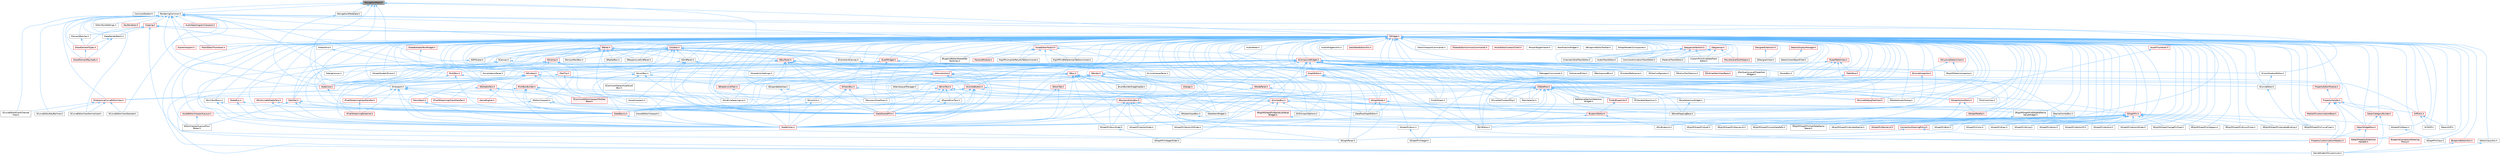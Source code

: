 digraph "NavigationReply.h"
{
 // INTERACTIVE_SVG=YES
 // LATEX_PDF_SIZE
  bgcolor="transparent";
  edge [fontname=Helvetica,fontsize=10,labelfontname=Helvetica,labelfontsize=10];
  node [fontname=Helvetica,fontsize=10,shape=box,height=0.2,width=0.4];
  Node1 [id="Node000001",label="NavigationReply.h",height=0.2,width=0.4,color="gray40", fillcolor="grey60", style="filled", fontcolor="black",tooltip=" "];
  Node1 -> Node2 [id="edge1_Node000001_Node000002",dir="back",color="steelblue1",style="solid",tooltip=" "];
  Node2 [id="Node000002",label="CommonRotator.h",height=0.2,width=0.4,color="grey40", fillcolor="white", style="filled",URL="$d3/d3f/CommonRotator_8h.html",tooltip=" "];
  Node1 -> Node3 [id="edge2_Node000001_Node000003",dir="back",color="steelblue1",style="solid",tooltip=" "];
  Node3 [id="Node000003",label="NavigationMetaData.h",height=0.2,width=0.4,color="grey40", fillcolor="white", style="filled",URL="$d3/db1/NavigationMetaData_8h.html",tooltip=" "];
  Node3 -> Node4 [id="edge3_Node000003_Node000004",dir="back",color="steelblue1",style="solid",tooltip=" "];
  Node4 [id="Node000004",label="SlateCore.h",height=0.2,width=0.4,color="red", fillcolor="#FFF0F0", style="filled",URL="$dc/d03/SlateCore_8h.html",tooltip=" "];
  Node4 -> Node6 [id="edge4_Node000004_Node000006",dir="back",color="steelblue1",style="solid",tooltip=" "];
  Node6 [id="Node000006",label="SlateBasics.h",height=0.2,width=0.4,color="red", fillcolor="#FFF0F0", style="filled",URL="$da/d2f/SlateBasics_8h.html",tooltip=" "];
  Node6 -> Node8 [id="edge5_Node000006_Node000008",dir="back",color="steelblue1",style="solid",tooltip=" "];
  Node8 [id="Node000008",label="SlateExtras.h",height=0.2,width=0.4,color="red", fillcolor="#FFF0F0", style="filled",URL="$d8/dec/SlateExtras_8h.html",tooltip=" "];
  Node1 -> Node10 [id="edge6_Node000001_Node000010",dir="back",color="steelblue1",style="solid",tooltip=" "];
  Node10 [id="Node000010",label="RenderingCommon.h",height=0.2,width=0.4,color="grey40", fillcolor="white", style="filled",URL="$d8/d62/RenderingCommon_8h.html",tooltip=" "];
  Node10 -> Node11 [id="edge7_Node000010_Node000011",dir="back",color="steelblue1",style="solid",tooltip=" "];
  Node11 [id="Node000011",label="AssetThumbnail.h",height=0.2,width=0.4,color="red", fillcolor="#FFF0F0", style="filled",URL="$d7/d61/AssetThumbnail_8h.html",tooltip=" "];
  Node11 -> Node20 [id="edge8_Node000011_Node000020",dir="back",color="steelblue1",style="solid",tooltip=" "];
  Node20 [id="Node000020",label="SDeleteAssetsDialog.h",height=0.2,width=0.4,color="grey40", fillcolor="white", style="filled",URL="$d7/d0d/SDeleteAssetsDialog_8h.html",tooltip=" "];
  Node10 -> Node22 [id="edge9_Node000010_Node000022",dir="back",color="steelblue1",style="solid",tooltip=" "];
  Node22 [id="Node000022",label="AudioSpectrogramViewport.h",height=0.2,width=0.4,color="red", fillcolor="#FFF0F0", style="filled",URL="$d9/d19/AudioSpectrogramViewport_8h.html",tooltip=" "];
  Node10 -> Node25 [id="edge10_Node000010_Node000025",dir="back",color="steelblue1",style="solid",tooltip=" "];
  Node25 [id="Node000025",label="Clipping.h",height=0.2,width=0.4,color="red", fillcolor="#FFF0F0", style="filled",URL="$d1/d5a/Clipping_8h.html",tooltip=" "];
  Node25 -> Node894 [id="edge11_Node000025_Node000894",dir="back",color="steelblue1",style="solid",tooltip=" "];
  Node894 [id="Node000894",label="DrawElementTypes.h",height=0.2,width=0.4,color="red", fillcolor="#FFF0F0", style="filled",URL="$df/d5c/DrawElementTypes_8h.html",tooltip=" "];
  Node894 -> Node895 [id="edge12_Node000894_Node000895",dir="back",color="steelblue1",style="solid",tooltip=" "];
  Node895 [id="Node000895",label="DrawElementPayloads.h",height=0.2,width=0.4,color="red", fillcolor="#FFF0F0", style="filled",URL="$d9/d97/DrawElementPayloads_8h.html",tooltip=" "];
  Node25 -> Node977 [id="edge13_Node000025_Node000977",dir="back",color="steelblue1",style="solid",tooltip=" "];
  Node977 [id="Node000977",label="ElementBatcher.h",height=0.2,width=0.4,color="grey40", fillcolor="white", style="filled",URL="$db/d00/ElementBatcher_8h.html",tooltip=" "];
  Node977 -> Node894 [id="edge14_Node000977_Node000894",dir="back",color="steelblue1",style="solid",tooltip=" "];
  Node25 -> Node912 [id="edge15_Node000025_Node000912",dir="back",color="steelblue1",style="solid",tooltip=" "];
  Node912 [id="Node000912",label="HittestGrid.h",height=0.2,width=0.4,color="grey40", fillcolor="white", style="filled",URL="$da/d73/HittestGrid_8h.html",tooltip=" "];
  Node912 -> Node793 [id="edge16_Node000912_Node000793",dir="back",color="steelblue1",style="solid",tooltip=" "];
  Node793 [id="Node000793",label="SInvalidationPanel.h",height=0.2,width=0.4,color="grey40", fillcolor="white", style="filled",URL="$d7/d86/SInvalidationPanel_8h.html",tooltip=" "];
  Node25 -> Node61 [id="edge17_Node000025_Node000061",dir="back",color="steelblue1",style="solid",tooltip=" "];
  Node61 [id="Node000061",label="SGraphPanel.h",height=0.2,width=0.4,color="grey40", fillcolor="white", style="filled",URL="$d2/dcf/SGraphPanel_8h.html",tooltip=" "];
  Node25 -> Node198 [id="edge18_Node000025_Node000198",dir="back",color="steelblue1",style="solid",tooltip=" "];
  Node198 [id="Node000198",label="SSCSEditor.h",height=0.2,width=0.4,color="grey40", fillcolor="white", style="filled",URL="$d0/d2e/SSCSEditor_8h.html",tooltip=" "];
  Node25 -> Node903 [id="edge19_Node000025_Node000903",dir="back",color="steelblue1",style="solid",tooltip=" "];
  Node903 [id="Node000903",label="SWidget.h",height=0.2,width=0.4,color="red", fillcolor="#FFF0F0", style="filled",URL="$dc/df5/SWidget_8h.html",tooltip=" "];
  Node903 -> Node533 [id="edge20_Node000903_Node000533",dir="back",color="steelblue1",style="solid",tooltip=" "];
  Node533 [id="Node000533",label="AssetEditorToolkit.h",height=0.2,width=0.4,color="red", fillcolor="#FFF0F0", style="filled",URL="$d9/d8b/AssetEditorToolkit_8h.html",tooltip=" "];
  Node533 -> Node190 [id="edge21_Node000533_Node000190",dir="back",color="steelblue1",style="solid",tooltip=" "];
  Node190 [id="Node000190",label="BlueprintEditor.h",height=0.2,width=0.4,color="red", fillcolor="#FFF0F0", style="filled",URL="$df/d7d/BlueprintEditor_8h.html",tooltip=" "];
  Node190 -> Node197 [id="edge22_Node000190_Node000197",dir="back",color="steelblue1",style="solid",tooltip=" "];
  Node197 [id="Node000197",label="SMyBlueprint.h",height=0.2,width=0.4,color="grey40", fillcolor="white", style="filled",URL="$d3/d34/SMyBlueprint_8h.html",tooltip=" "];
  Node190 -> Node198 [id="edge23_Node000190_Node000198",dir="back",color="steelblue1",style="solid",tooltip=" "];
  Node533 -> Node536 [id="edge24_Node000533_Node000536",dir="back",color="steelblue1",style="solid",tooltip=" "];
  Node536 [id="Node000536",label="BlueprintEditorSharedTab\lFactories.h",height=0.2,width=0.4,color="grey40", fillcolor="white", style="filled",URL="$d3/d15/BlueprintEditorSharedTabFactories_8h.html",tooltip=" "];
  Node533 -> Node204 [id="edge25_Node000533_Node000204",dir="back",color="steelblue1",style="solid",tooltip=" "];
  Node204 [id="Node000204",label="FindInGraph.h",height=0.2,width=0.4,color="grey40", fillcolor="white", style="filled",URL="$de/d36/FindInGraph_8h.html",tooltip=" "];
  Node533 -> Node529 [id="edge26_Node000533_Node000529",dir="back",color="steelblue1",style="solid",tooltip=" "];
  Node529 [id="Node000529",label="PersonaModule.h",height=0.2,width=0.4,color="red", fillcolor="#FFF0F0", style="filled",URL="$de/d74/PersonaModule_8h.html",tooltip=" "];
  Node533 -> Node541 [id="edge27_Node000533_Node000541",dir="back",color="steelblue1",style="solid",tooltip=" "];
  Node541 [id="Node000541",label="RigVMCompilerResultsTabSummoner.h",height=0.2,width=0.4,color="grey40", fillcolor="white", style="filled",URL="$dd/d05/RigVMCompilerResultsTabSummoner_8h.html",tooltip=" "];
  Node533 -> Node543 [id="edge28_Node000533_Node000543",dir="back",color="steelblue1",style="solid",tooltip=" "];
  Node543 [id="Node000543",label="RigVMFindReferencesTabSummoner.h",height=0.2,width=0.4,color="grey40", fillcolor="white", style="filled",URL="$d5/d7d/RigVMFindReferencesTabSummoner_8h.html",tooltip=" "];
  Node903 -> Node491 [id="edge29_Node000903_Node000491",dir="back",color="steelblue1",style="solid",tooltip=" "];
  Node491 [id="Node000491",label="AssetEditorViewportLayout.h",height=0.2,width=0.4,color="red", fillcolor="#FFF0F0", style="filled",URL="$df/d46/AssetEditorViewportLayout_8h.html",tooltip=" "];
  Node491 -> Node494 [id="edge30_Node000491_Node000494",dir="back",color="steelblue1",style="solid",tooltip=" "];
  Node494 [id="Node000494",label="EditorViewportLayoutFour\lPanes.h",height=0.2,width=0.4,color="grey40", fillcolor="white", style="filled",URL="$d4/d84/EditorViewportLayoutFourPanes_8h.html",tooltip=" "];
  Node903 -> Node11 [id="edge31_Node000903_Node000011",dir="back",color="steelblue1",style="solid",tooltip=" "];
  Node903 -> Node668 [id="edge32_Node000903_Node000668",dir="back",color="steelblue1",style="solid",tooltip=" "];
  Node668 [id="Node000668",label="AudioMeter.h",height=0.2,width=0.4,color="grey40", fillcolor="white", style="filled",URL="$de/db0/AudioMeter_8h.html",tooltip=" "];
  Node903 -> Node213 [id="edge33_Node000903_Node000213",dir="back",color="steelblue1",style="solid",tooltip=" "];
  Node213 [id="Node000213",label="AudioTrackEditor.h",height=0.2,width=0.4,color="grey40", fillcolor="white", style="filled",URL="$dd/d96/AudioTrackEditor_8h.html",tooltip=" "];
  Node903 -> Node904 [id="edge34_Node000903_Node000904",dir="back",color="steelblue1",style="solid",tooltip=" "];
  Node904 [id="Node000904",label="AudioWidgetsUtils.h",height=0.2,width=0.4,color="grey40", fillcolor="white", style="filled",URL="$da/d9a/AudioWidgetsUtils_8h.html",tooltip=" "];
  Node903 -> Node64 [id="edge35_Node000903_Node000064",dir="back",color="steelblue1",style="solid",tooltip=" "];
  Node64 [id="Node000064",label="BlueprintConnectionDrawing\lPolicy.h",height=0.2,width=0.4,color="red", fillcolor="#FFF0F0", style="filled",URL="$d2/dfc/BlueprintConnectionDrawingPolicy_8h.html",tooltip=" "];
  Node903 -> Node190 [id="edge36_Node000903_Node000190",dir="back",color="steelblue1",style="solid",tooltip=" "];
  Node903 -> Node536 [id="edge37_Node000903_Node000536",dir="back",color="steelblue1",style="solid",tooltip=" "];
  Node903 -> Node905 [id="edge38_Node000903_Node000905",dir="back",color="steelblue1",style="solid",tooltip=" "];
  Node905 [id="Node000905",label="BlueprintEditorUtils.h",height=0.2,width=0.4,color="red", fillcolor="#FFF0F0", style="filled",URL="$d7/d3d/BlueprintEditorUtils_8h.html",tooltip=" "];
  Node905 -> Node108 [id="edge39_Node000905_Node000108",dir="back",color="steelblue1",style="solid",tooltip=" "];
  Node108 [id="Node000108",label="GameModeInfoCustomizer.h",height=0.2,width=0.4,color="grey40", fillcolor="white", style="filled",URL="$d5/df3/GameModeInfoCustomizer_8h.html",tooltip=" "];
  Node903 -> Node182 [id="edge40_Node000903_Node000182",dir="back",color="steelblue1",style="solid",tooltip=" "];
  Node182 [id="Node000182",label="BoneSelectionWidget.h",height=0.2,width=0.4,color="grey40", fillcolor="white", style="filled",URL="$d4/dd3/BoneSelectionWidget_8h.html",tooltip=" "];
  Node182 -> Node183 [id="edge41_Node000182_Node000183",dir="back",color="steelblue1",style="solid",tooltip=" "];
  Node183 [id="Node000183",label="SBoneMappingBase.h",height=0.2,width=0.4,color="grey40", fillcolor="white", style="filled",URL="$d7/d49/SBoneMappingBase_8h.html",tooltip=" "];
  Node903 -> Node107 [id="edge42_Node000903_Node000107",dir="back",color="steelblue1",style="solid",tooltip=" "];
  Node107 [id="Node000107",label="BrushBuilderDragDropOp.h",height=0.2,width=0.4,color="grey40", fillcolor="white", style="filled",URL="$d9/d56/BrushBuilderDragDropOp_8h.html",tooltip=" "];
  Node903 -> Node30 [id="edge43_Node000903_Node000030",dir="back",color="steelblue1",style="solid",tooltip=" "];
  Node30 [id="Node000030",label="Children.h",height=0.2,width=0.4,color="red", fillcolor="#FFF0F0", style="filled",URL="$db/d68/Children_8h.html",tooltip=" "];
  Node30 -> Node106 [id="edge44_Node000030_Node000106",dir="back",color="steelblue1",style="solid",tooltip=" "];
  Node106 [id="Node000106",label="SBox.h",height=0.2,width=0.4,color="red", fillcolor="#FFF0F0", style="filled",URL="$dd/d43/SBox_8h.html",tooltip=" "];
  Node106 -> Node107 [id="edge45_Node000106_Node000107",dir="back",color="steelblue1",style="solid",tooltip=" "];
  Node106 -> Node108 [id="edge46_Node000106_Node000108",dir="back",color="steelblue1",style="solid",tooltip=" "];
  Node106 -> Node109 [id="edge47_Node000106_Node000109",dir="back",color="steelblue1",style="solid",tooltip=" "];
  Node109 [id="Node000109",label="SComboBox.h",height=0.2,width=0.4,color="red", fillcolor="#FFF0F0", style="filled",URL="$d2/dd5/SComboBox_8h.html",tooltip=" "];
  Node109 -> Node119 [id="edge48_Node000109_Node000119",dir="back",color="steelblue1",style="solid",tooltip=" "];
  Node119 [id="Node000119",label="SCSVImportOptions.h",height=0.2,width=0.4,color="grey40", fillcolor="white", style="filled",URL="$d7/dfe/SCSVImportOptions_8h.html",tooltip=" "];
  Node109 -> Node122 [id="edge49_Node000109_Node000122",dir="back",color="steelblue1",style="solid",tooltip=" "];
  Node122 [id="Node000122",label="SNameComboBox.h",height=0.2,width=0.4,color="grey40", fillcolor="white", style="filled",URL="$d8/d4b/SNameComboBox_8h.html",tooltip=" "];
  Node122 -> Node74 [id="edge50_Node000122_Node000074",dir="back",color="steelblue1",style="solid",tooltip=" "];
  Node74 [id="Node000074",label="SGraphPinNameList.h",height=0.2,width=0.4,color="red", fillcolor="#FFF0F0", style="filled",URL="$d4/d09/SGraphPinNameList_8h.html",tooltip=" "];
  Node109 -> Node123 [id="edge51_Node000109_Node000123",dir="back",color="steelblue1",style="solid",tooltip=" "];
  Node123 [id="Node000123",label="SRigVMGraphPinEditableName\lValueWidget.h",height=0.2,width=0.4,color="grey40", fillcolor="white", style="filled",URL="$da/d0c/SRigVMGraphPinEditableNameValueWidget_8h.html",tooltip=" "];
  Node123 -> Node96 [id="edge52_Node000123_Node000096",dir="back",color="steelblue1",style="solid",tooltip=" "];
  Node96 [id="Node000096",label="SRigVMGraphPinUserDataName\lSpace.h",height=0.2,width=0.4,color="grey40", fillcolor="white", style="filled",URL="$d7/dfd/SRigVMGraphPinUserDataNameSpace_8h.html",tooltip=" "];
  Node123 -> Node99 [id="edge53_Node000123_Node000099",dir="back",color="steelblue1",style="solid",tooltip=" "];
  Node99 [id="Node000099",label="SRigVMGraphPinVariableName.h",height=0.2,width=0.4,color="grey40", fillcolor="white", style="filled",URL="$d0/da1/SRigVMGraphPinVariableName_8h.html",tooltip=" "];
  Node109 -> Node124 [id="edge54_Node000109_Node000124",dir="back",color="steelblue1",style="solid",tooltip=" "];
  Node124 [id="Node000124",label="SRigVMGraphPinNameListValue\lWidget.h",height=0.2,width=0.4,color="red", fillcolor="#FFF0F0", style="filled",URL="$dc/dac/SRigVMGraphPinNameListValueWidget_8h.html",tooltip=" "];
  Node124 -> Node94 [id="edge55_Node000124_Node000094",dir="back",color="steelblue1",style="solid",tooltip=" "];
  Node94 [id="Node000094",label="SRigVMGraphPinNameList.h",height=0.2,width=0.4,color="grey40", fillcolor="white", style="filled",URL="$d7/dfc/SRigVMGraphPinNameList_8h.html",tooltip=" "];
  Node109 -> Node6 [id="edge56_Node000109_Node000006",dir="back",color="steelblue1",style="solid",tooltip=" "];
  Node109 -> Node8 [id="edge57_Node000109_Node000008",dir="back",color="steelblue1",style="solid",tooltip=" "];
  Node109 -> Node104 [id="edge58_Node000109_Node000104",dir="back",color="steelblue1",style="solid",tooltip=" "];
  Node104 [id="Node000104",label="SlateSharedPCH.h",height=0.2,width=0.4,color="red", fillcolor="#FFF0F0", style="filled",URL="$d1/dfc/SlateSharedPCH_8h.html",tooltip=" "];
  Node106 -> Node139 [id="edge59_Node000106_Node000139",dir="back",color="steelblue1",style="solid",tooltip=" "];
  Node139 [id="Node000139",label="SGameLayerManager.h",height=0.2,width=0.4,color="grey40", fillcolor="white", style="filled",URL="$da/d3a/SGameLayerManager_8h.html",tooltip=" "];
  Node106 -> Node76 [id="edge60_Node000106_Node000076",dir="back",color="steelblue1",style="solid",tooltip=" "];
  Node76 [id="Node000076",label="SGraphPinNum.h",height=0.2,width=0.4,color="grey40", fillcolor="white", style="filled",URL="$d7/da4/SGraphPinNum_8h.html",tooltip=" "];
  Node76 -> Node77 [id="edge61_Node000076_Node000077",dir="back",color="steelblue1",style="solid",tooltip=" "];
  Node77 [id="Node000077",label="SGraphPinInteger.h",height=0.2,width=0.4,color="grey40", fillcolor="white", style="filled",URL="$df/d54/SGraphPinInteger_8h.html",tooltip=" "];
  Node106 -> Node78 [id="edge62_Node000106_Node000078",dir="back",color="steelblue1",style="solid",tooltip=" "];
  Node78 [id="Node000078",label="SGraphPinNumSlider.h",height=0.2,width=0.4,color="grey40", fillcolor="white", style="filled",URL="$d5/d00/SGraphPinNumSlider_8h.html",tooltip=" "];
  Node78 -> Node79 [id="edge63_Node000078_Node000079",dir="back",color="steelblue1",style="solid",tooltip=" "];
  Node79 [id="Node000079",label="SGraphPinIntegerSlider.h",height=0.2,width=0.4,color="grey40", fillcolor="white", style="filled",URL="$da/d60/SGraphPinIntegerSlider_8h.html",tooltip=" "];
  Node106 -> Node86 [id="edge64_Node000106_Node000086",dir="back",color="steelblue1",style="solid",tooltip=" "];
  Node86 [id="Node000086",label="SGraphPinVector2DSlider.h",height=0.2,width=0.4,color="grey40", fillcolor="white", style="filled",URL="$d7/d05/SGraphPinVector2DSlider_8h.html",tooltip=" "];
  Node106 -> Node89 [id="edge65_Node000106_Node000089",dir="back",color="steelblue1",style="solid",tooltip=" "];
  Node89 [id="Node000089",label="SGraphPinVectorSlider.h",height=0.2,width=0.4,color="grey40", fillcolor="white", style="filled",URL="$dc/d38/SGraphPinVectorSlider_8h.html",tooltip=" "];
  Node106 -> Node181 [id="edge66_Node000106_Node000181",dir="back",color="steelblue1",style="solid",tooltip=" "];
  Node181 [id="Node000181",label="STableRow.h",height=0.2,width=0.4,color="red", fillcolor="#FFF0F0", style="filled",URL="$d8/d43/STableRow_8h.html",tooltip=" "];
  Node181 -> Node182 [id="edge67_Node000181_Node000182",dir="back",color="steelblue1",style="solid",tooltip=" "];
  Node181 -> Node189 [id="edge68_Node000181_Node000189",dir="back",color="steelblue1",style="solid",tooltip=" "];
  Node189 [id="Node000189",label="FindInBlueprints.h",height=0.2,width=0.4,color="red", fillcolor="#FFF0F0", style="filled",URL="$d0/d27/FindInBlueprints_8h.html",tooltip=" "];
  Node189 -> Node190 [id="edge69_Node000189_Node000190",dir="back",color="steelblue1",style="solid",tooltip=" "];
  Node181 -> Node204 [id="edge70_Node000181_Node000204",dir="back",color="steelblue1",style="solid",tooltip=" "];
  Node181 -> Node262 [id="edge71_Node000181_Node000262",dir="back",color="steelblue1",style="solid",tooltip=" "];
  Node262 [id="Node000262",label="ReferenceSectionSelection\lWidget.h",height=0.2,width=0.4,color="grey40", fillcolor="white", style="filled",URL="$db/d75/ReferenceSectionSelectionWidget_8h.html",tooltip=" "];
  Node181 -> Node183 [id="edge72_Node000181_Node000183",dir="back",color="steelblue1",style="solid",tooltip=" "];
  Node181 -> Node109 [id="edge73_Node000181_Node000109",dir="back",color="steelblue1",style="solid",tooltip=" "];
  Node181 -> Node20 [id="edge74_Node000181_Node000020",dir="back",color="steelblue1",style="solid",tooltip=" "];
  Node181 -> Node266 [id="edge75_Node000181_Node000266",dir="back",color="steelblue1",style="solid",tooltip=" "];
  Node266 [id="Node000266",label="SFilterableObjectList.h",height=0.2,width=0.4,color="grey40", fillcolor="white", style="filled",URL="$dc/de4/SFilterableObjectList_8h.html",tooltip=" "];
  Node181 -> Node129 [id="edge76_Node000181_Node000129",dir="back",color="steelblue1",style="solid",tooltip=" "];
  Node129 [id="Node000129",label="SFixupSelfContextDlg.h",height=0.2,width=0.4,color="grey40", fillcolor="white", style="filled",URL="$d5/da4/SFixupSelfContextDlg_8h.html",tooltip=" "];
  Node181 -> Node267 [id="edge77_Node000181_Node000267",dir="back",color="steelblue1",style="solid",tooltip=" "];
  Node267 [id="Node000267",label="SGraphActionMenu.h",height=0.2,width=0.4,color="red", fillcolor="#FFF0F0", style="filled",URL="$d0/d9a/SGraphActionMenu_8h.html",tooltip=" "];
  Node267 -> Node270 [id="edge78_Node000267_Node000270",dir="back",color="steelblue1",style="solid",tooltip=" "];
  Node270 [id="Node000270",label="SGraphPalette.h",height=0.2,width=0.4,color="red", fillcolor="#FFF0F0", style="filled",URL="$d5/dd1/SGraphPalette_8h.html",tooltip=" "];
  Node267 -> Node197 [id="edge79_Node000267_Node000197",dir="back",color="steelblue1",style="solid",tooltip=" "];
  Node181 -> Node275 [id="edge80_Node000181_Node000275",dir="back",color="steelblue1",style="solid",tooltip=" "];
  Node275 [id="Node000275",label="SKeySelector.h",height=0.2,width=0.4,color="grey40", fillcolor="white", style="filled",URL="$de/d62/SKeySelector_8h.html",tooltip=" "];
  Node181 -> Node276 [id="edge81_Node000181_Node000276",dir="back",color="steelblue1",style="solid",tooltip=" "];
  Node276 [id="Node000276",label="SKismetDebugTreeView.h",height=0.2,width=0.4,color="red", fillcolor="#FFF0F0", style="filled",URL="$dc/df5/SKismetDebugTreeView_8h.html",tooltip=" "];
  Node181 -> Node254 [id="edge82_Node000181_Node000254",dir="back",color="steelblue1",style="solid",tooltip=" "];
  Node254 [id="Node000254",label="SOutlinerView.h",height=0.2,width=0.4,color="grey40", fillcolor="white", style="filled",URL="$d5/de1/SOutlinerView_8h.html",tooltip=" "];
  Node181 -> Node198 [id="edge83_Node000181_Node000198",dir="back",color="steelblue1",style="solid",tooltip=" "];
  Node181 -> Node281 [id="edge84_Node000181_Node000281",dir="back",color="steelblue1",style="solid",tooltip=" "];
  Node281 [id="Node000281",label="SSkeletonWidget.h",height=0.2,width=0.4,color="grey40", fillcolor="white", style="filled",URL="$dd/da7/SSkeletonWidget_8h.html",tooltip=" "];
  Node181 -> Node6 [id="edge85_Node000181_Node000006",dir="back",color="steelblue1",style="solid",tooltip=" "];
  Node181 -> Node8 [id="edge86_Node000181_Node000008",dir="back",color="steelblue1",style="solid",tooltip=" "];
  Node181 -> Node104 [id="edge87_Node000181_Node000104",dir="back",color="steelblue1",style="solid",tooltip=" "];
  Node106 -> Node6 [id="edge88_Node000106_Node000006",dir="back",color="steelblue1",style="solid",tooltip=" "];
  Node106 -> Node8 [id="edge89_Node000106_Node000008",dir="back",color="steelblue1",style="solid",tooltip=" "];
  Node106 -> Node104 [id="edge90_Node000106_Node000104",dir="back",color="steelblue1",style="solid",tooltip=" "];
  Node30 -> Node312 [id="edge91_Node000030_Node000312",dir="back",color="steelblue1",style="solid",tooltip=" "];
  Node312 [id="Node000312",label="SBoxPanel.h",height=0.2,width=0.4,color="red", fillcolor="#FFF0F0", style="filled",URL="$d8/de6/SBoxPanel_8h.html",tooltip=" "];
  Node312 -> Node286 [id="edge92_Node000312_Node000286",dir="back",color="steelblue1",style="solid",tooltip=" "];
  Node286 [id="Node000286",label="DiffUtils.h",height=0.2,width=0.4,color="red", fillcolor="#FFF0F0", style="filled",URL="$d4/d91/DiffUtils_8h.html",tooltip=" "];
  Node286 -> Node291 [id="edge93_Node000286_Node000291",dir="back",color="steelblue1",style="solid",tooltip=" "];
  Node291 [id="Node000291",label="DetailsDiff.h",height=0.2,width=0.4,color="grey40", fillcolor="white", style="filled",URL="$de/dfc/DetailsDiff_8h.html",tooltip=" "];
  Node286 -> Node292 [id="edge94_Node000286_Node000292",dir="back",color="steelblue1",style="solid",tooltip=" "];
  Node292 [id="Node000292",label="SCSDiff.h",height=0.2,width=0.4,color="grey40", fillcolor="white", style="filled",URL="$da/dc5/SCSDiff_8h.html",tooltip=" "];
  Node312 -> Node108 [id="edge95_Node000312_Node000108",dir="back",color="steelblue1",style="solid",tooltip=" "];
  Node312 -> Node335 [id="edge96_Node000312_Node000335",dir="back",color="steelblue1",style="solid",tooltip=" "];
  Node335 [id="Node000335",label="PropertyCustomizationHelpers.h",height=0.2,width=0.4,color="red", fillcolor="#FFF0F0", style="filled",URL="$d7/dd0/PropertyCustomizationHelpers_8h.html",tooltip=" "];
  Node335 -> Node108 [id="edge97_Node000335_Node000108",dir="back",color="steelblue1",style="solid",tooltip=" "];
  Node312 -> Node338 [id="edge98_Node000312_Node000338",dir="back",color="steelblue1",style="solid",tooltip=" "];
  Node338 [id="Node000338",label="SBreadcrumbTrail.h",height=0.2,width=0.4,color="red", fillcolor="#FFF0F0", style="filled",URL="$d4/de2/SBreadcrumbTrail_8h.html",tooltip=" "];
  Node338 -> Node8 [id="edge99_Node000338_Node000008",dir="back",color="steelblue1",style="solid",tooltip=" "];
  Node312 -> Node339 [id="edge100_Node000312_Node000339",dir="back",color="steelblue1",style="solid",tooltip=" "];
  Node339 [id="Node000339",label="SComboButton.h",height=0.2,width=0.4,color="red", fillcolor="#FFF0F0", style="filled",URL="$dc/d43/SComboButton_8h.html",tooltip=" "];
  Node339 -> Node183 [id="edge101_Node000339_Node000183",dir="back",color="steelblue1",style="solid",tooltip=" "];
  Node339 -> Node109 [id="edge102_Node000339_Node000109",dir="back",color="steelblue1",style="solid",tooltip=" "];
  Node339 -> Node158 [id="edge103_Node000339_Node000158",dir="back",color="steelblue1",style="solid",tooltip=" "];
  Node158 [id="Node000158",label="SGridLineSpacingList.h",height=0.2,width=0.4,color="grey40", fillcolor="white", style="filled",URL="$db/d48/SGridLineSpacingList_8h.html",tooltip=" "];
  Node339 -> Node165 [id="edge104_Node000339_Node000165",dir="back",color="steelblue1",style="solid",tooltip=" "];
  Node165 [id="Node000165",label="SNumericDropDown.h",height=0.2,width=0.4,color="grey40", fillcolor="white", style="filled",URL="$d3/d12/SNumericDropDown_8h.html",tooltip=" "];
  Node339 -> Node343 [id="edge105_Node000339_Node000343",dir="back",color="steelblue1",style="solid",tooltip=" "];
  Node343 [id="Node000343",label="SPopUpErrorText.h",height=0.2,width=0.4,color="grey40", fillcolor="white", style="filled",URL="$d7/d15/SPopUpErrorText_8h.html",tooltip=" "];
  Node343 -> Node6 [id="edge106_Node000343_Node000006",dir="back",color="steelblue1",style="solid",tooltip=" "];
  Node343 -> Node8 [id="edge107_Node000343_Node000008",dir="back",color="steelblue1",style="solid",tooltip=" "];
  Node339 -> Node123 [id="edge108_Node000339_Node000123",dir="back",color="steelblue1",style="solid",tooltip=" "];
  Node339 -> Node124 [id="edge109_Node000339_Node000124",dir="back",color="steelblue1",style="solid",tooltip=" "];
  Node339 -> Node6 [id="edge110_Node000339_Node000006",dir="back",color="steelblue1",style="solid",tooltip=" "];
  Node339 -> Node8 [id="edge111_Node000339_Node000008",dir="back",color="steelblue1",style="solid",tooltip=" "];
  Node339 -> Node104 [id="edge112_Node000339_Node000104",dir="back",color="steelblue1",style="solid",tooltip=" "];
  Node312 -> Node158 [id="edge113_Node000312_Node000158",dir="back",color="steelblue1",style="solid",tooltip=" "];
  Node312 -> Node165 [id="edge114_Node000312_Node000165",dir="back",color="steelblue1",style="solid",tooltip=" "];
  Node312 -> Node346 [id="edge115_Node000312_Node000346",dir="back",color="steelblue1",style="solid",tooltip=" "];
  Node346 [id="Node000346",label="SNumericEntryBox.h",height=0.2,width=0.4,color="red", fillcolor="#FFF0F0", style="filled",URL="$d8/d1a/SNumericEntryBox_8h.html",tooltip=" "];
  Node346 -> Node76 [id="edge116_Node000346_Node000076",dir="back",color="steelblue1",style="solid",tooltip=" "];
  Node346 -> Node78 [id="edge117_Node000346_Node000078",dir="back",color="steelblue1",style="solid",tooltip=" "];
  Node346 -> Node86 [id="edge118_Node000346_Node000086",dir="back",color="steelblue1",style="solid",tooltip=" "];
  Node346 -> Node89 [id="edge119_Node000346_Node000089",dir="back",color="steelblue1",style="solid",tooltip=" "];
  Node346 -> Node347 [id="edge120_Node000346_Node000347",dir="back",color="steelblue1",style="solid",tooltip=" "];
  Node347 [id="Node000347",label="SRotatorInputBox.h",height=0.2,width=0.4,color="grey40", fillcolor="white", style="filled",URL="$de/dd2/SRotatorInputBox_8h.html",tooltip=" "];
  Node347 -> Node95 [id="edge121_Node000347_Node000095",dir="back",color="steelblue1",style="solid",tooltip=" "];
  Node95 [id="Node000095",label="SRigVMGraphPinQuat.h",height=0.2,width=0.4,color="grey40", fillcolor="white", style="filled",URL="$de/dda/SRigVMGraphPinQuat_8h.html",tooltip=" "];
  Node347 -> Node8 [id="edge122_Node000347_Node000008",dir="back",color="steelblue1",style="solid",tooltip=" "];
  Node346 -> Node8 [id="edge123_Node000346_Node000008",dir="back",color="steelblue1",style="solid",tooltip=" "];
  Node312 -> Node198 [id="edge124_Node000312_Node000198",dir="back",color="steelblue1",style="solid",tooltip=" "];
  Node312 -> Node354 [id="edge125_Node000312_Node000354",dir="back",color="steelblue1",style="solid",tooltip=" "];
  Node354 [id="Node000354",label="SScrollBox.h",height=0.2,width=0.4,color="grey40", fillcolor="white", style="filled",URL="$d3/da2/SScrollBox_8h.html",tooltip=" "];
  Node354 -> Node338 [id="edge126_Node000354_Node000338",dir="back",color="steelblue1",style="solid",tooltip=" "];
  Node354 -> Node355 [id="edge127_Node000354_Node000355",dir="back",color="steelblue1",style="solid",tooltip=" "];
  Node355 [id="Node000355",label="SCommonHierarchicalScroll\lBox.h",height=0.2,width=0.4,color="grey40", fillcolor="white", style="filled",URL="$d8/dd5/SCommonHierarchicalScrollBox_8h.html",tooltip=" "];
  Node354 -> Node6 [id="edge128_Node000354_Node000006",dir="back",color="steelblue1",style="solid",tooltip=" "];
  Node354 -> Node8 [id="edge129_Node000354_Node000008",dir="back",color="steelblue1",style="solid",tooltip=" "];
  Node354 -> Node104 [id="edge130_Node000354_Node000104",dir="back",color="steelblue1",style="solid",tooltip=" "];
  Node312 -> Node281 [id="edge131_Node000312_Node000281",dir="back",color="steelblue1",style="solid",tooltip=" "];
  Node312 -> Node181 [id="edge132_Node000312_Node000181",dir="back",color="steelblue1",style="solid",tooltip=" "];
  Node312 -> Node361 [id="edge133_Node000312_Node000361",dir="back",color="steelblue1",style="solid",tooltip=" "];
  Node361 [id="Node000361",label="SWindow.h",height=0.2,width=0.4,color="red", fillcolor="#FFF0F0", style="filled",URL="$d2/d6d/SWindow_8h.html",tooltip=" "];
  Node361 -> Node190 [id="edge134_Node000361_Node000190",dir="back",color="steelblue1",style="solid",tooltip=" "];
  Node361 -> Node362 [id="edge135_Node000361_Node000362",dir="back",color="steelblue1",style="solid",tooltip=" "];
  Node362 [id="Node000362",label="Dialogs.h",height=0.2,width=0.4,color="red", fillcolor="#FFF0F0", style="filled",URL="$d2/d5c/Dialogs_8h.html",tooltip=" "];
  Node361 -> Node568 [id="edge136_Node000361_Node000568",dir="back",color="steelblue1",style="solid",tooltip=" "];
  Node568 [id="Node000568",label="GameEngine.h",height=0.2,width=0.4,color="red", fillcolor="#FFF0F0", style="filled",URL="$d7/d1f/GameEngine_8h.html",tooltip=" "];
  Node361 -> Node571 [id="edge137_Node000361_Node000571",dir="back",color="steelblue1",style="solid",tooltip=" "];
  Node571 [id="Node000571",label="IPixelStreaming2InputHandler.h",height=0.2,width=0.4,color="red", fillcolor="#FFF0F0", style="filled",URL="$df/d15/IPixelStreaming2InputHandler_8h.html",tooltip=" "];
  Node361 -> Node575 [id="edge138_Node000361_Node000575",dir="back",color="steelblue1",style="solid",tooltip=" "];
  Node575 [id="Node000575",label="IPixelStreamingInputHandler.h",height=0.2,width=0.4,color="red", fillcolor="#FFF0F0", style="filled",URL="$d2/d0f/IPixelStreamingInputHandler_8h.html",tooltip=" "];
  Node575 -> Node577 [id="edge139_Node000575_Node000577",dir="back",color="steelblue1",style="solid",tooltip=" "];
  Node577 [id="Node000577",label="IPixelStreamingStreamer.h",height=0.2,width=0.4,color="red", fillcolor="#FFF0F0", style="filled",URL="$d8/d28/IPixelStreamingStreamer_8h.html",tooltip=" "];
  Node361 -> Node577 [id="edge140_Node000361_Node000577",dir="back",color="steelblue1",style="solid",tooltip=" "];
  Node361 -> Node582 [id="edge141_Node000361_Node000582",dir="back",color="steelblue1",style="solid",tooltip=" "];
  Node582 [id="Node000582",label="MenuStack.h",height=0.2,width=0.4,color="red", fillcolor="#FFF0F0", style="filled",URL="$d8/d80/MenuStack_8h.html",tooltip=" "];
  Node582 -> Node6 [id="edge142_Node000582_Node000006",dir="back",color="steelblue1",style="solid",tooltip=" "];
  Node582 -> Node8 [id="edge143_Node000582_Node000008",dir="back",color="steelblue1",style="solid",tooltip=" "];
  Node582 -> Node104 [id="edge144_Node000582_Node000104",dir="back",color="steelblue1",style="solid",tooltip=" "];
  Node361 -> Node619 [id="edge145_Node000361_Node000619",dir="back",color="steelblue1",style="solid",tooltip=" "];
  Node619 [id="Node000619",label="PropertyEditorModule.h",height=0.2,width=0.4,color="red", fillcolor="#FFF0F0", style="filled",URL="$d5/d90/PropertyEditorModule_8h.html",tooltip=" "];
  Node619 -> Node623 [id="edge146_Node000619_Node000623",dir="back",color="steelblue1",style="solid",tooltip=" "];
  Node623 [id="Node000623",label="PropertyHandle.h",height=0.2,width=0.4,color="red", fillcolor="#FFF0F0", style="filled",URL="$d7/d90/PropertyHandle_8h.html",tooltip=" "];
  Node623 -> Node624 [id="edge147_Node000623_Node000624",dir="back",color="steelblue1",style="solid",tooltip=" "];
  Node624 [id="Node000624",label="DetailCategoryBuilder.h",height=0.2,width=0.4,color="red", fillcolor="#FFF0F0", style="filled",URL="$d9/de8/DetailCategoryBuilder_8h.html",tooltip=" "];
  Node624 -> Node626 [id="edge148_Node000624_Node000626",dir="back",color="steelblue1",style="solid",tooltip=" "];
  Node626 [id="Node000626",label="DetailWidgetRow.h",height=0.2,width=0.4,color="red", fillcolor="#FFF0F0", style="filled",URL="$d4/d4d/DetailWidgetRow_8h.html",tooltip=" "];
  Node626 -> Node627 [id="edge149_Node000626_Node000627",dir="back",color="steelblue1",style="solid",tooltip=" "];
  Node627 [id="Node000627",label="IDetailPropertyExtension\lHandler.h",height=0.2,width=0.4,color="red", fillcolor="#FFF0F0", style="filled",URL="$d6/d81/IDetailPropertyExtensionHandler_8h.html",tooltip=" "];
  Node626 -> Node335 [id="edge150_Node000626_Node000335",dir="back",color="steelblue1",style="solid",tooltip=" "];
  Node624 -> Node108 [id="edge151_Node000624_Node000108",dir="back",color="steelblue1",style="solid",tooltip=" "];
  Node623 -> Node626 [id="edge152_Node000623_Node000626",dir="back",color="steelblue1",style="solid",tooltip=" "];
  Node623 -> Node286 [id="edge153_Node000623_Node000286",dir="back",color="steelblue1",style="solid",tooltip=" "];
  Node623 -> Node650 [id="edge154_Node000623_Node000650",dir="back",color="steelblue1",style="solid",tooltip=" "];
  Node650 [id="Node000650",label="MediaIOCustomizationBase.h",height=0.2,width=0.4,color="red", fillcolor="#FFF0F0", style="filled",URL="$d2/dd0/MediaIOCustomizationBase_8h.html",tooltip=" "];
  Node623 -> Node335 [id="edge155_Node000623_Node000335",dir="back",color="steelblue1",style="solid",tooltip=" "];
  Node361 -> Node281 [id="edge156_Node000361_Node000281",dir="back",color="steelblue1",style="solid",tooltip=" "];
  Node361 -> Node660 [id="edge157_Node000361_Node000660",dir="back",color="steelblue1",style="solid",tooltip=" "];
  Node660 [id="Node000660",label="SViewport.h",height=0.2,width=0.4,color="grey40", fillcolor="white", style="filled",URL="$d8/db1/SViewport_8h.html",tooltip=" "];
  Node660 -> Node568 [id="edge158_Node000660_Node000568",dir="back",color="steelblue1",style="solid",tooltip=" "];
  Node660 -> Node661 [id="edge159_Node000660_Node000661",dir="back",color="steelblue1",style="solid",tooltip=" "];
  Node661 [id="Node000661",label="IAssetViewport.h",height=0.2,width=0.4,color="grey40", fillcolor="white", style="filled",URL="$de/d65/IAssetViewport_8h.html",tooltip=" "];
  Node660 -> Node571 [id="edge160_Node000660_Node000571",dir="back",color="steelblue1",style="solid",tooltip=" "];
  Node660 -> Node575 [id="edge161_Node000660_Node000575",dir="back",color="steelblue1",style="solid",tooltip=" "];
  Node660 -> Node577 [id="edge162_Node000660_Node000577",dir="back",color="steelblue1",style="solid",tooltip=" "];
  Node660 -> Node490 [id="edge163_Node000660_Node000490",dir="back",color="steelblue1",style="solid",tooltip=" "];
  Node490 [id="Node000490",label="SEditorViewport.h",height=0.2,width=0.4,color="grey40", fillcolor="white", style="filled",URL="$dd/de0/SEditorViewport_8h.html",tooltip=" "];
  Node490 -> Node491 [id="edge164_Node000490_Node000491",dir="back",color="steelblue1",style="solid",tooltip=" "];
  Node490 -> Node499 [id="edge165_Node000490_Node000499",dir="back",color="steelblue1",style="solid",tooltip=" "];
  Node499 [id="Node000499",label="SAssetEditorViewport.h",height=0.2,width=0.4,color="grey40", fillcolor="white", style="filled",URL="$df/d5a/SAssetEditorViewport_8h.html",tooltip=" "];
  Node490 -> Node281 [id="edge166_Node000490_Node000281",dir="back",color="steelblue1",style="solid",tooltip=" "];
  Node660 -> Node6 [id="edge167_Node000660_Node000006",dir="back",color="steelblue1",style="solid",tooltip=" "];
  Node660 -> Node8 [id="edge168_Node000660_Node000008",dir="back",color="steelblue1",style="solid",tooltip=" "];
  Node361 -> Node4 [id="edge169_Node000361_Node000004",dir="back",color="steelblue1",style="solid",tooltip=" "];
  Node361 -> Node104 [id="edge170_Node000361_Node000104",dir="back",color="steelblue1",style="solid",tooltip=" "];
  Node312 -> Node4 [id="edge171_Node000312_Node000004",dir="back",color="steelblue1",style="solid",tooltip=" "];
  Node312 -> Node104 [id="edge172_Node000312_Node000104",dir="back",color="steelblue1",style="solid",tooltip=" "];
  Node30 -> Node687 [id="edge173_Node000030_Node000687",dir="back",color="steelblue1",style="solid",tooltip=" "];
  Node687 [id="Node000687",label="SCanvas.h",height=0.2,width=0.4,color="grey40", fillcolor="white", style="filled",URL="$d4/dfa/SCanvas_8h.html",tooltip=" "];
  Node687 -> Node139 [id="edge174_Node000687_Node000139",dir="back",color="steelblue1",style="solid",tooltip=" "];
  Node687 -> Node6 [id="edge175_Node000687_Node000006",dir="back",color="steelblue1",style="solid",tooltip=" "];
  Node687 -> Node8 [id="edge176_Node000687_Node000008",dir="back",color="steelblue1",style="solid",tooltip=" "];
  Node30 -> Node689 [id="edge177_Node000030_Node000689",dir="back",color="steelblue1",style="solid",tooltip=" "];
  Node689 [id="Node000689",label="SCompoundWidget.h",height=0.2,width=0.4,color="red", fillcolor="#FFF0F0", style="filled",URL="$db/d0b/SCompoundWidget_8h.html",tooltip=" "];
  Node689 -> Node182 [id="edge178_Node000689_Node000182",dir="back",color="steelblue1",style="solid",tooltip=" "];
  Node689 -> Node701 [id="edge179_Node000689_Node000701",dir="back",color="steelblue1",style="solid",tooltip=" "];
  Node701 [id="Node000701",label="DebuggerCommands.h",height=0.2,width=0.4,color="grey40", fillcolor="white", style="filled",URL="$dc/da1/DebuggerCommands_8h.html",tooltip=" "];
  Node689 -> Node362 [id="edge180_Node000689_Node000362",dir="back",color="steelblue1",style="solid",tooltip=" "];
  Node689 -> Node189 [id="edge181_Node000689_Node000189",dir="back",color="steelblue1",style="solid",tooltip=" "];
  Node689 -> Node204 [id="edge182_Node000689_Node000204",dir="back",color="steelblue1",style="solid",tooltip=" "];
  Node689 -> Node702 [id="edge183_Node000689_Node000702",dir="back",color="steelblue1",style="solid",tooltip=" "];
  Node702 [id="Node000702",label="GraphEditor.h",height=0.2,width=0.4,color="red", fillcolor="#FFF0F0", style="filled",URL="$dc/dc5/GraphEditor_8h.html",tooltip=" "];
  Node702 -> Node190 [id="edge184_Node000702_Node000190",dir="back",color="steelblue1",style="solid",tooltip=" "];
  Node702 -> Node44 [id="edge185_Node000702_Node000044",dir="back",color="steelblue1",style="solid",tooltip=" "];
  Node44 [id="Node000044",label="DataflowGraphEditor.h",height=0.2,width=0.4,color="grey40", fillcolor="white", style="filled",URL="$d4/dfa/DataflowGraphEditor_8h.html",tooltip=" "];
  Node702 -> Node43 [id="edge186_Node000702_Node000043",dir="back",color="steelblue1",style="solid",tooltip=" "];
  Node43 [id="Node000043",label="SGraphNode.h",height=0.2,width=0.4,color="red", fillcolor="#FFF0F0", style="filled",URL="$d2/d30/SGraphNode_8h.html",tooltip=" "];
  Node43 -> Node44 [id="edge187_Node000043_Node000044",dir="back",color="steelblue1",style="solid",tooltip=" "];
  Node43 -> Node61 [id="edge188_Node000043_Node000061",dir="back",color="steelblue1",style="solid",tooltip=" "];
  Node43 -> Node62 [id="edge189_Node000043_Node000062",dir="back",color="steelblue1",style="solid",tooltip=" "];
  Node62 [id="Node000062",label="SGraphPin.h",height=0.2,width=0.4,color="red", fillcolor="#FFF0F0", style="filled",URL="$d1/dd1/SGraphPin_8h.html",tooltip=" "];
  Node62 -> Node63 [id="edge190_Node000062_Node000063",dir="back",color="steelblue1",style="solid",tooltip=" "];
  Node63 [id="Node000063",label="ConnectionDrawingPolicy.h",height=0.2,width=0.4,color="red", fillcolor="#FFF0F0", style="filled",URL="$d5/dc8/ConnectionDrawingPolicy_8h.html",tooltip=" "];
  Node63 -> Node64 [id="edge191_Node000063_Node000064",dir="back",color="steelblue1",style="solid",tooltip=" "];
  Node63 -> Node61 [id="edge192_Node000063_Node000061",dir="back",color="steelblue1",style="solid",tooltip=" "];
  Node62 -> Node61 [id="edge193_Node000062_Node000061",dir="back",color="steelblue1",style="solid",tooltip=" "];
  Node62 -> Node70 [id="edge194_Node000062_Node000070",dir="back",color="steelblue1",style="solid",tooltip=" "];
  Node70 [id="Node000070",label="SGraphPinBool.h",height=0.2,width=0.4,color="grey40", fillcolor="white", style="filled",URL="$d8/d82/SGraphPinBool_8h.html",tooltip=" "];
  Node62 -> Node71 [id="edge195_Node000062_Node000071",dir="back",color="steelblue1",style="solid",tooltip=" "];
  Node71 [id="Node000071",label="SGraphPinColor.h",height=0.2,width=0.4,color="grey40", fillcolor="white", style="filled",URL="$dd/d8d/SGraphPinColor_8h.html",tooltip=" "];
  Node62 -> Node73 [id="edge196_Node000062_Node000073",dir="back",color="steelblue1",style="solid",tooltip=" "];
  Node73 [id="Node000073",label="SGraphPinExec.h",height=0.2,width=0.4,color="grey40", fillcolor="white", style="filled",URL="$d1/d4c/SGraphPinExec_8h.html",tooltip=" "];
  Node62 -> Node74 [id="edge197_Node000062_Node000074",dir="back",color="steelblue1",style="solid",tooltip=" "];
  Node62 -> Node76 [id="edge198_Node000062_Node000076",dir="back",color="steelblue1",style="solid",tooltip=" "];
  Node62 -> Node78 [id="edge199_Node000062_Node000078",dir="back",color="steelblue1",style="solid",tooltip=" "];
  Node62 -> Node80 [id="edge200_Node000062_Node000080",dir="back",color="steelblue1",style="solid",tooltip=" "];
  Node80 [id="Node000080",label="SGraphPinObject.h",height=0.2,width=0.4,color="grey40", fillcolor="white", style="filled",URL="$da/dd6/SGraphPinObject_8h.html",tooltip=" "];
  Node80 -> Node81 [id="edge201_Node000080_Node000081",dir="back",color="steelblue1",style="solid",tooltip=" "];
  Node81 [id="Node000081",label="SGraphPinClass.h",height=0.2,width=0.4,color="grey40", fillcolor="white", style="filled",URL="$df/d8d/SGraphPinClass_8h.html",tooltip=" "];
  Node62 -> Node82 [id="edge202_Node000062_Node000082",dir="back",color="steelblue1",style="solid",tooltip=" "];
  Node82 [id="Node000082",label="SGraphPinString.h",height=0.2,width=0.4,color="grey40", fillcolor="white", style="filled",URL="$d0/d49/SGraphPinString_8h.html",tooltip=" "];
  Node62 -> Node84 [id="edge203_Node000062_Node000084",dir="back",color="steelblue1",style="solid",tooltip=" "];
  Node84 [id="Node000084",label="SGraphPinVector.h",height=0.2,width=0.4,color="grey40", fillcolor="white", style="filled",URL="$d8/de7/SGraphPinVector_8h.html",tooltip=" "];
  Node62 -> Node85 [id="edge204_Node000062_Node000085",dir="back",color="steelblue1",style="solid",tooltip=" "];
  Node85 [id="Node000085",label="SGraphPinVector2D.h",height=0.2,width=0.4,color="grey40", fillcolor="white", style="filled",URL="$d7/d67/SGraphPinVector2D_8h.html",tooltip=" "];
  Node62 -> Node86 [id="edge205_Node000062_Node000086",dir="back",color="steelblue1",style="solid",tooltip=" "];
  Node62 -> Node87 [id="edge206_Node000062_Node000087",dir="back",color="steelblue1",style="solid",tooltip=" "];
  Node87 [id="Node000087",label="SGraphPinVector4.h",height=0.2,width=0.4,color="grey40", fillcolor="white", style="filled",URL="$d4/d94/SGraphPinVector4_8h.html",tooltip=" "];
  Node62 -> Node88 [id="edge207_Node000062_Node000088",dir="back",color="steelblue1",style="solid",tooltip=" "];
  Node88 [id="Node000088",label="SGraphPinVector4Slider.h",height=0.2,width=0.4,color="grey40", fillcolor="white", style="filled",URL="$d9/db8/SGraphPinVector4Slider_8h.html",tooltip=" "];
  Node62 -> Node89 [id="edge208_Node000062_Node000089",dir="back",color="steelblue1",style="solid",tooltip=" "];
  Node62 -> Node90 [id="edge209_Node000062_Node000090",dir="back",color="steelblue1",style="solid",tooltip=" "];
  Node90 [id="Node000090",label="SRigVMGraphChangePinType.h",height=0.2,width=0.4,color="grey40", fillcolor="white", style="filled",URL="$d4/da7/SRigVMGraphChangePinType_8h.html",tooltip=" "];
  Node62 -> Node91 [id="edge210_Node000062_Node000091",dir="back",color="steelblue1",style="solid",tooltip=" "];
  Node91 [id="Node000091",label="SRigVMGraphPinCategory.h",height=0.2,width=0.4,color="grey40", fillcolor="white", style="filled",URL="$da/d67/SRigVMGraphPinCategory_8h.html",tooltip=" "];
  Node62 -> Node92 [id="edge211_Node000062_Node000092",dir="back",color="steelblue1",style="solid",tooltip=" "];
  Node92 [id="Node000092",label="SRigVMGraphPinCurveFloat.h",height=0.2,width=0.4,color="grey40", fillcolor="white", style="filled",URL="$d3/d13/SRigVMGraphPinCurveFloat_8h.html",tooltip=" "];
  Node62 -> Node93 [id="edge212_Node000062_Node000093",dir="back",color="steelblue1",style="solid",tooltip=" "];
  Node93 [id="Node000093",label="SRigVMGraphPinEnumPicker.h",height=0.2,width=0.4,color="grey40", fillcolor="white", style="filled",URL="$d9/dd1/SRigVMGraphPinEnumPicker_8h.html",tooltip=" "];
  Node62 -> Node94 [id="edge213_Node000062_Node000094",dir="back",color="steelblue1",style="solid",tooltip=" "];
  Node62 -> Node95 [id="edge214_Node000062_Node000095",dir="back",color="steelblue1",style="solid",tooltip=" "];
  Node62 -> Node96 [id="edge215_Node000062_Node000096",dir="back",color="steelblue1",style="solid",tooltip=" "];
  Node62 -> Node97 [id="edge216_Node000062_Node000097",dir="back",color="steelblue1",style="solid",tooltip=" "];
  Node97 [id="Node000097",label="SRigVMGraphPinUserDataPath.h",height=0.2,width=0.4,color="grey40", fillcolor="white", style="filled",URL="$d5/d31/SRigVMGraphPinUserDataPath_8h.html",tooltip=" "];
  Node62 -> Node98 [id="edge217_Node000062_Node000098",dir="back",color="steelblue1",style="solid",tooltip=" "];
  Node98 [id="Node000098",label="SRigVMGraphPinVariableBinding.h",height=0.2,width=0.4,color="grey40", fillcolor="white", style="filled",URL="$db/dca/SRigVMGraphPinVariableBinding_8h.html",tooltip=" "];
  Node62 -> Node99 [id="edge218_Node000062_Node000099",dir="back",color="steelblue1",style="solid",tooltip=" "];
  Node702 -> Node61 [id="edge219_Node000702_Node000061",dir="back",color="steelblue1",style="solid",tooltip=" "];
  Node702 -> Node33 [id="edge220_Node000702_Node000033",dir="back",color="steelblue1",style="solid",tooltip=" "];
  Node33 [id="Node000033",label="SNodePanel.h",height=0.2,width=0.4,color="red", fillcolor="#FFF0F0", style="filled",URL="$da/db1/SNodePanel_8h.html",tooltip=" "];
  Node33 -> Node43 [id="edge221_Node000033_Node000043",dir="back",color="steelblue1",style="solid",tooltip=" "];
  Node33 -> Node61 [id="edge222_Node000033_Node000061",dir="back",color="steelblue1",style="solid",tooltip=" "];
  Node689 -> Node141 [id="edge223_Node000689_Node000141",dir="back",color="steelblue1",style="solid",tooltip=" "];
  Node141 [id="Node000141",label="MultiBox.h",height=0.2,width=0.4,color="red", fillcolor="#FFF0F0", style="filled",URL="$d5/d73/MultiBox_8h.html",tooltip=" "];
  Node141 -> Node142 [id="edge224_Node000141_Node000142",dir="back",color="steelblue1",style="solid",tooltip=" "];
  Node142 [id="Node000142",label="MultiBoxBuilder.h",height=0.2,width=0.4,color="red", fillcolor="#FFF0F0", style="filled",URL="$d5/d36/MultiBoxBuilder_8h.html",tooltip=" "];
  Node142 -> Node154 [id="edge225_Node000142_Node000154",dir="back",color="steelblue1",style="solid",tooltip=" "];
  Node154 [id="Node000154",label="SCommonEditorViewportToolbar\lBase.h",height=0.2,width=0.4,color="red", fillcolor="#FFF0F0", style="filled",URL="$d0/d79/SCommonEditorViewportToolbarBase_8h.html",tooltip=" "];
  Node142 -> Node158 [id="edge226_Node000142_Node000158",dir="back",color="steelblue1",style="solid",tooltip=" "];
  Node142 -> Node159 [id="edge227_Node000142_Node000159",dir="back",color="steelblue1",style="solid",tooltip=" "];
  Node159 [id="Node000159",label="SInteractiveCurveEditorView.h",height=0.2,width=0.4,color="red", fillcolor="#FFF0F0", style="filled",URL="$d2/dd9/SInteractiveCurveEditorView_8h.html",tooltip=" "];
  Node159 -> Node160 [id="edge228_Node000159_Node000160",dir="back",color="steelblue1",style="solid",tooltip=" "];
  Node160 [id="Node000160",label="SCurveEditorEventChannel\lView.h",height=0.2,width=0.4,color="grey40", fillcolor="white", style="filled",URL="$d9/df1/SCurveEditorEventChannelView_8h.html",tooltip=" "];
  Node159 -> Node161 [id="edge229_Node000159_Node000161",dir="back",color="steelblue1",style="solid",tooltip=" "];
  Node161 [id="Node000161",label="SCurveEditorKeyBarView.h",height=0.2,width=0.4,color="grey40", fillcolor="white", style="filled",URL="$d8/d9c/SCurveEditorKeyBarView_8h.html",tooltip=" "];
  Node159 -> Node163 [id="edge230_Node000159_Node000163",dir="back",color="steelblue1",style="solid",tooltip=" "];
  Node163 [id="Node000163",label="SCurveEditorViewNormalized.h",height=0.2,width=0.4,color="grey40", fillcolor="white", style="filled",URL="$d5/de3/SCurveEditorViewNormalized_8h.html",tooltip=" "];
  Node159 -> Node164 [id="edge231_Node000159_Node000164",dir="back",color="steelblue1",style="solid",tooltip=" "];
  Node164 [id="Node000164",label="SCurveEditorViewStacked.h",height=0.2,width=0.4,color="grey40", fillcolor="white", style="filled",URL="$d0/d5a/SCurveEditorViewStacked_8h.html",tooltip=" "];
  Node142 -> Node165 [id="edge232_Node000142_Node000165",dir="back",color="steelblue1",style="solid",tooltip=" "];
  Node142 -> Node6 [id="edge233_Node000142_Node000006",dir="back",color="steelblue1",style="solid",tooltip=" "];
  Node142 -> Node8 [id="edge234_Node000142_Node000008",dir="back",color="steelblue1",style="solid",tooltip=" "];
  Node142 -> Node104 [id="edge235_Node000142_Node000104",dir="back",color="steelblue1",style="solid",tooltip=" "];
  Node141 -> Node6 [id="edge236_Node000141_Node000006",dir="back",color="steelblue1",style="solid",tooltip=" "];
  Node141 -> Node8 [id="edge237_Node000141_Node000008",dir="back",color="steelblue1",style="solid",tooltip=" "];
  Node689 -> Node335 [id="edge238_Node000689_Node000335",dir="back",color="steelblue1",style="solid",tooltip=" "];
  Node689 -> Node262 [id="edge239_Node000689_Node000262",dir="back",color="steelblue1",style="solid",tooltip=" "];
  Node689 -> Node295 [id="edge240_Node000689_Node000295",dir="back",color="steelblue1",style="solid",tooltip=" "];
  Node295 [id="Node000295",label="SAdvancedFilter.h",height=0.2,width=0.4,color="grey40", fillcolor="white", style="filled",URL="$d1/d68/SAdvancedFilter_8h.html",tooltip=" "];
  Node689 -> Node722 [id="edge241_Node000689_Node000722",dir="back",color="steelblue1",style="solid",tooltip=" "];
  Node722 [id="Node000722",label="SBackgroundBlur.h",height=0.2,width=0.4,color="grey40", fillcolor="white", style="filled",URL="$d7/d30/SBackgroundBlur_8h.html",tooltip=" "];
  Node689 -> Node183 [id="edge242_Node000689_Node000183",dir="back",color="steelblue1",style="solid",tooltip=" "];
  Node689 -> Node724 [id="edge243_Node000689_Node000724",dir="back",color="steelblue1",style="solid",tooltip=" "];
  Node724 [id="Node000724",label="SBorder.h",height=0.2,width=0.4,color="red", fillcolor="#FFF0F0", style="filled",URL="$d2/d10/SBorder_8h.html",tooltip=" "];
  Node724 -> Node107 [id="edge244_Node000724_Node000107",dir="back",color="steelblue1",style="solid",tooltip=" "];
  Node724 -> Node362 [id="edge245_Node000724_Node000362",dir="back",color="steelblue1",style="solid",tooltip=" "];
  Node724 -> Node677 [id="edge246_Node000724_Node000677",dir="back",color="steelblue1",style="solid",tooltip=" "];
  Node677 [id="Node000677",label="SDockTab.h",height=0.2,width=0.4,color="red", fillcolor="#FFF0F0", style="filled",URL="$d2/d6f/SDockTab_8h.html",tooltip=" "];
  Node677 -> Node8 [id="edge247_Node000677_Node000008",dir="back",color="steelblue1",style="solid",tooltip=" "];
  Node677 -> Node104 [id="edge248_Node000677_Node000104",dir="back",color="steelblue1",style="solid",tooltip=" "];
  Node724 -> Node731 [id="edge249_Node000724_Node000731",dir="back",color="steelblue1",style="solid",tooltip=" "];
  Node731 [id="Node000731",label="SErrorText.h",height=0.2,width=0.4,color="red", fillcolor="#FFF0F0", style="filled",URL="$d7/d9a/SErrorText_8h.html",tooltip=" "];
  Node731 -> Node732 [id="edge250_Node000731_Node000732",dir="back",color="steelblue1",style="solid",tooltip=" "];
  Node732 [id="Node000732",label="SErrorHint.h",height=0.2,width=0.4,color="grey40", fillcolor="white", style="filled",URL="$d9/d4d/SErrorHint_8h.html",tooltip=" "];
  Node732 -> Node6 [id="edge251_Node000732_Node000006",dir="back",color="steelblue1",style="solid",tooltip=" "];
  Node732 -> Node8 [id="edge252_Node000732_Node000008",dir="back",color="steelblue1",style="solid",tooltip=" "];
  Node731 -> Node43 [id="edge253_Node000731_Node000043",dir="back",color="steelblue1",style="solid",tooltip=" "];
  Node731 -> Node343 [id="edge254_Node000731_Node000343",dir="back",color="steelblue1",style="solid",tooltip=" "];
  Node731 -> Node6 [id="edge255_Node000731_Node000006",dir="back",color="steelblue1",style="solid",tooltip=" "];
  Node731 -> Node8 [id="edge256_Node000731_Node000008",dir="back",color="steelblue1",style="solid",tooltip=" "];
  Node731 -> Node104 [id="edge257_Node000731_Node000104",dir="back",color="steelblue1",style="solid",tooltip=" "];
  Node724 -> Node62 [id="edge258_Node000724_Node000062",dir="back",color="steelblue1",style="solid",tooltip=" "];
  Node724 -> Node346 [id="edge259_Node000724_Node000346",dir="back",color="steelblue1",style="solid",tooltip=" "];
  Node724 -> Node281 [id="edge260_Node000724_Node000281",dir="back",color="steelblue1",style="solid",tooltip=" "];
  Node724 -> Node181 [id="edge261_Node000724_Node000181",dir="back",color="steelblue1",style="solid",tooltip=" "];
  Node724 -> Node6 [id="edge262_Node000724_Node000006",dir="back",color="steelblue1",style="solid",tooltip=" "];
  Node724 -> Node8 [id="edge263_Node000724_Node000008",dir="back",color="steelblue1",style="solid",tooltip=" "];
  Node724 -> Node104 [id="edge264_Node000724_Node000104",dir="back",color="steelblue1",style="solid",tooltip=" "];
  Node689 -> Node338 [id="edge265_Node000689_Node000338",dir="back",color="steelblue1",style="solid",tooltip=" "];
  Node689 -> Node119 [id="edge266_Node000689_Node000119",dir="back",color="steelblue1",style="solid",tooltip=" "];
  Node689 -> Node766 [id="edge267_Node000689_Node000766",dir="back",color="steelblue1",style="solid",tooltip=" "];
  Node766 [id="Node000766",label="SCheckBox.h",height=0.2,width=0.4,color="red", fillcolor="#FFF0F0", style="filled",URL="$d8/d16/SCheckBox_8h.html",tooltip=" "];
  Node766 -> Node44 [id="edge268_Node000766_Node000044",dir="back",color="steelblue1",style="solid",tooltip=" "];
  Node766 -> Node346 [id="edge269_Node000766_Node000346",dir="back",color="steelblue1",style="solid",tooltip=" "];
  Node766 -> Node6 [id="edge270_Node000766_Node000006",dir="back",color="steelblue1",style="solid",tooltip=" "];
  Node766 -> Node8 [id="edge271_Node000766_Node000008",dir="back",color="steelblue1",style="solid",tooltip=" "];
  Node766 -> Node104 [id="edge272_Node000766_Node000104",dir="back",color="steelblue1",style="solid",tooltip=" "];
  Node689 -> Node773 [id="edge273_Node000689_Node000773",dir="back",color="steelblue1",style="solid",tooltip=" "];
  Node773 [id="Node000773",label="SContentReference.h",height=0.2,width=0.4,color="grey40", fillcolor="white", style="filled",URL="$d3/dc5/SContentReference_8h.html",tooltip=" "];
  Node689 -> Node776 [id="edge274_Node000689_Node000776",dir="back",color="steelblue1",style="solid",tooltip=" "];
  Node776 [id="Node000776",label="SCurveEditor.h",height=0.2,width=0.4,color="grey40", fillcolor="white", style="filled",URL="$db/d9a/SCurveEditor_8h.html",tooltip=" "];
  Node776 -> Node92 [id="edge275_Node000776_Node000092",dir="back",color="steelblue1",style="solid",tooltip=" "];
  Node689 -> Node20 [id="edge276_Node000689_Node000020",dir="back",color="steelblue1",style="solid",tooltip=" "];
  Node689 -> Node732 [id="edge277_Node000689_Node000732",dir="back",color="steelblue1",style="solid",tooltip=" "];
  Node689 -> Node786 [id="edge278_Node000689_Node000786",dir="back",color="steelblue1",style="solid",tooltip=" "];
  Node786 [id="Node000786",label="SExpandableArea.h",height=0.2,width=0.4,color="grey40", fillcolor="white", style="filled",URL="$da/d6a/SExpandableArea_8h.html",tooltip=" "];
  Node786 -> Node8 [id="edge279_Node000786_Node000008",dir="back",color="steelblue1",style="solid",tooltip=" "];
  Node786 -> Node104 [id="edge280_Node000786_Node000104",dir="back",color="steelblue1",style="solid",tooltip=" "];
  Node689 -> Node297 [id="edge281_Node000689_Node000297",dir="back",color="steelblue1",style="solid",tooltip=" "];
  Node297 [id="Node000297",label="SFilterConfigurator.h",height=0.2,width=0.4,color="grey40", fillcolor="white", style="filled",URL="$d8/d8e/SFilterConfigurator_8h.html",tooltip=" "];
  Node689 -> Node266 [id="edge282_Node000689_Node000266",dir="back",color="steelblue1",style="solid",tooltip=" "];
  Node689 -> Node129 [id="edge283_Node000689_Node000129",dir="back",color="steelblue1",style="solid",tooltip=" "];
  Node689 -> Node139 [id="edge284_Node000689_Node000139",dir="back",color="steelblue1",style="solid",tooltip=" "];
  Node689 -> Node267 [id="edge285_Node000689_Node000267",dir="back",color="steelblue1",style="solid",tooltip=" "];
  Node689 -> Node43 [id="edge286_Node000689_Node000043",dir="back",color="steelblue1",style="solid",tooltip=" "];
  Node689 -> Node270 [id="edge287_Node000689_Node000270",dir="back",color="steelblue1",style="solid",tooltip=" "];
  Node689 -> Node158 [id="edge288_Node000689_Node000158",dir="back",color="steelblue1",style="solid",tooltip=" "];
  Node689 -> Node159 [id="edge289_Node000689_Node000159",dir="back",color="steelblue1",style="solid",tooltip=" "];
  Node689 -> Node793 [id="edge290_Node000689_Node000793",dir="back",color="steelblue1",style="solid",tooltip=" "];
  Node689 -> Node275 [id="edge291_Node000689_Node000275",dir="back",color="steelblue1",style="solid",tooltip=" "];
  Node689 -> Node276 [id="edge292_Node000689_Node000276",dir="back",color="steelblue1",style="solid",tooltip=" "];
  Node689 -> Node796 [id="edge293_Node000689_Node000796",dir="back",color="steelblue1",style="solid",tooltip=" "];
  Node796 [id="Node000796",label="SKismetInspector.h",height=0.2,width=0.4,color="red", fillcolor="#FFF0F0", style="filled",URL="$db/dd1/SKismetInspector_8h.html",tooltip=" "];
  Node796 -> Node190 [id="edge294_Node000796_Node000190",dir="back",color="steelblue1",style="solid",tooltip=" "];
  Node689 -> Node708 [id="edge295_Node000689_Node000708",dir="back",color="steelblue1",style="solid",tooltip=" "];
  Node708 [id="Node000708",label="SMotionTrailOptions.h",height=0.2,width=0.4,color="grey40", fillcolor="white", style="filled",URL="$d2/d53/SMotionTrailOptions_8h.html",tooltip=" "];
  Node689 -> Node197 [id="edge296_Node000689_Node000197",dir="back",color="steelblue1",style="solid",tooltip=" "];
  Node689 -> Node122 [id="edge297_Node000689_Node000122",dir="back",color="steelblue1",style="solid",tooltip=" "];
  Node689 -> Node165 [id="edge298_Node000689_Node000165",dir="back",color="steelblue1",style="solid",tooltip=" "];
  Node689 -> Node346 [id="edge299_Node000689_Node000346",dir="back",color="steelblue1",style="solid",tooltip=" "];
  Node689 -> Node805 [id="edge300_Node000689_Node000805",dir="back",color="steelblue1",style="solid",tooltip=" "];
  Node805 [id="Node000805",label="SOutlinerItemViewBase.h",height=0.2,width=0.4,color="red", fillcolor="#FFF0F0", style="filled",URL="$d8/d1b/SOutlinerItemViewBase_8h.html",tooltip=" "];
  Node689 -> Node809 [id="edge301_Node000689_Node000809",dir="back",color="steelblue1",style="solid",tooltip=" "];
  Node809 [id="Node000809",label="SPerQualityLevelProperties\lWidget.h",height=0.2,width=0.4,color="grey40", fillcolor="white", style="filled",URL="$db/d82/SPerQualityLevelPropertiesWidget_8h.html",tooltip=" "];
  Node689 -> Node812 [id="edge302_Node000689_Node000812",dir="back",color="steelblue1",style="solid",tooltip=" "];
  Node812 [id="Node000812",label="SRigVMDetailsInspector.h",height=0.2,width=0.4,color="grey40", fillcolor="white", style="filled",URL="$df/dfb/SRigVMDetailsInspector_8h.html",tooltip=" "];
  Node689 -> Node347 [id="edge303_Node000689_Node000347",dir="back",color="steelblue1",style="solid",tooltip=" "];
  Node689 -> Node198 [id="edge304_Node000689_Node000198",dir="back",color="steelblue1",style="solid",tooltip=" "];
  Node689 -> Node813 [id="edge305_Node000689_Node000813",dir="back",color="steelblue1",style="solid",tooltip=" "];
  Node813 [id="Node000813",label="SScalabilitySettings.h",height=0.2,width=0.4,color="grey40", fillcolor="white", style="filled",URL="$da/d90/SScalabilitySettings_8h.html",tooltip=" "];
  Node689 -> Node814 [id="edge306_Node000689_Node000814",dir="back",color="steelblue1",style="solid",tooltip=" "];
  Node814 [id="Node000814",label="SScaleBox.h",height=0.2,width=0.4,color="grey40", fillcolor="white", style="filled",URL="$d4/d07/SScaleBox_8h.html",tooltip=" "];
  Node689 -> Node354 [id="edge307_Node000689_Node000354",dir="back",color="steelblue1",style="solid",tooltip=" "];
  Node689 -> Node281 [id="edge308_Node000689_Node000281",dir="back",color="steelblue1",style="solid",tooltip=" "];
  Node689 -> Node660 [id="edge309_Node000689_Node000660",dir="back",color="steelblue1",style="solid",tooltip=" "];
  Node689 -> Node361 [id="edge310_Node000689_Node000361",dir="back",color="steelblue1",style="solid",tooltip=" "];
  Node689 -> Node6 [id="edge311_Node000689_Node000006",dir="back",color="steelblue1",style="solid",tooltip=" "];
  Node689 -> Node4 [id="edge312_Node000689_Node000004",dir="back",color="steelblue1",style="solid",tooltip=" "];
  Node689 -> Node104 [id="edge313_Node000689_Node000104",dir="back",color="steelblue1",style="solid",tooltip=" "];
  Node30 -> Node833 [id="edge314_Node000030_Node000833",dir="back",color="steelblue1",style="solid",tooltip=" "];
  Node833 [id="Node000833",label="SConstraintCanvas.h",height=0.2,width=0.4,color="grey40", fillcolor="white", style="filled",URL="$d4/d58/SConstraintCanvas_8h.html",tooltip=" "];
  Node833 -> Node44 [id="edge315_Node000833_Node000044",dir="back",color="steelblue1",style="solid",tooltip=" "];
  Node30 -> Node834 [id="edge316_Node000030_Node000834",dir="back",color="steelblue1",style="solid",tooltip=" "];
  Node834 [id="Node000834",label="SDPIScaler.h",height=0.2,width=0.4,color="grey40", fillcolor="white", style="filled",URL="$de/dda/SDPIScaler_8h.html",tooltip=" "];
  Node834 -> Node8 [id="edge317_Node000834_Node000008",dir="back",color="steelblue1",style="solid",tooltip=" "];
  Node30 -> Node835 [id="edge318_Node000030_Node000835",dir="back",color="steelblue1",style="solid",tooltip=" "];
  Node835 [id="Node000835",label="SGridPanel.h",height=0.2,width=0.4,color="grey40", fillcolor="white", style="filled",URL="$d2/d4c/SGridPanel_8h.html",tooltip=" "];
  Node835 -> Node813 [id="edge319_Node000835_Node000813",dir="back",color="steelblue1",style="solid",tooltip=" "];
  Node835 -> Node6 [id="edge320_Node000835_Node000006",dir="back",color="steelblue1",style="solid",tooltip=" "];
  Node835 -> Node8 [id="edge321_Node000835_Node000008",dir="back",color="steelblue1",style="solid",tooltip=" "];
  Node835 -> Node104 [id="edge322_Node000835_Node000104",dir="back",color="steelblue1",style="solid",tooltip=" "];
  Node30 -> Node793 [id="edge323_Node000030_Node000793",dir="back",color="steelblue1",style="solid",tooltip=" "];
  Node30 -> Node836 [id="edge324_Node000030_Node000836",dir="back",color="steelblue1",style="solid",tooltip=" "];
  Node836 [id="Node000836",label="SLeafWidget.h",height=0.2,width=0.4,color="red", fillcolor="#FFF0F0", style="filled",URL="$dd/dfb/SLeafWidget_8h.html",tooltip=" "];
  Node836 -> Node837 [id="edge325_Node000836_Node000837",dir="back",color="steelblue1",style="solid",tooltip=" "];
  Node837 [id="Node000837",label="DebugCanvas.h",height=0.2,width=0.4,color="grey40", fillcolor="white", style="filled",URL="$df/d5a/DebugCanvas_8h.html",tooltip=" "];
  Node836 -> Node845 [id="edge326_Node000836_Node000845",dir="back",color="steelblue1",style="solid",tooltip=" "];
  Node845 [id="Node000845",label="SColorGradientEditor.h",height=0.2,width=0.4,color="grey40", fillcolor="white", style="filled",URL="$d3/d99/SColorGradientEditor_8h.html",tooltip=" "];
  Node845 -> Node776 [id="edge327_Node000845_Node000776",dir="back",color="steelblue1",style="solid",tooltip=" "];
  Node836 -> Node607 [id="edge328_Node000836_Node000607",dir="back",color="steelblue1",style="solid",tooltip=" "];
  Node607 [id="Node000607",label="SCurveViewerPanel.h",height=0.2,width=0.4,color="grey40", fillcolor="white", style="filled",URL="$de/d3b/SCurveViewerPanel_8h.html",tooltip=" "];
  Node836 -> Node4 [id="edge329_Node000836_Node000004",dir="back",color="steelblue1",style="solid",tooltip=" "];
  Node836 -> Node104 [id="edge330_Node000836_Node000104",dir="back",color="steelblue1",style="solid",tooltip=" "];
  Node30 -> Node863 [id="edge331_Node000030_Node000863",dir="back",color="steelblue1",style="solid",tooltip=" "];
  Node863 [id="Node000863",label="SMenuAnchor.h",height=0.2,width=0.4,color="red", fillcolor="#FFF0F0", style="filled",URL="$d3/d52/SMenuAnchor_8h.html",tooltip=" "];
  Node863 -> Node338 [id="edge332_Node000863_Node000338",dir="back",color="steelblue1",style="solid",tooltip=" "];
  Node863 -> Node339 [id="edge333_Node000863_Node000339",dir="back",color="steelblue1",style="solid",tooltip=" "];
  Node863 -> Node80 [id="edge334_Node000863_Node000080",dir="back",color="steelblue1",style="solid",tooltip=" "];
  Node863 -> Node97 [id="edge335_Node000863_Node000097",dir="back",color="steelblue1",style="solid",tooltip=" "];
  Node863 -> Node6 [id="edge336_Node000863_Node000006",dir="back",color="steelblue1",style="solid",tooltip=" "];
  Node863 -> Node8 [id="edge337_Node000863_Node000008",dir="back",color="steelblue1",style="solid",tooltip=" "];
  Node863 -> Node104 [id="edge338_Node000863_Node000104",dir="back",color="steelblue1",style="solid",tooltip=" "];
  Node30 -> Node33 [id="edge339_Node000030_Node000033",dir="back",color="steelblue1",style="solid",tooltip=" "];
  Node30 -> Node867 [id="edge340_Node000030_Node000867",dir="back",color="steelblue1",style="solid",tooltip=" "];
  Node867 [id="Node000867",label="SOverlay.h",height=0.2,width=0.4,color="red", fillcolor="#FFF0F0", style="filled",URL="$d2/d4b/SOverlay_8h.html",tooltip=" "];
  Node867 -> Node490 [id="edge341_Node000867_Node000490",dir="back",color="steelblue1",style="solid",tooltip=" "];
  Node867 -> Node43 [id="edge342_Node000867_Node000043",dir="back",color="steelblue1",style="solid",tooltip=" "];
  Node867 -> Node55 [id="edge343_Node000867_Node000055",dir="back",color="steelblue1",style="solid",tooltip=" "];
  Node55 [id="Node000055",label="SGraphNodeK2Event.h",height=0.2,width=0.4,color="grey40", fillcolor="white", style="filled",URL="$de/d09/SGraphNodeK2Event_8h.html",tooltip=" "];
  Node867 -> Node361 [id="edge344_Node000867_Node000361",dir="back",color="steelblue1",style="solid",tooltip=" "];
  Node867 -> Node4 [id="edge345_Node000867_Node000004",dir="back",color="steelblue1",style="solid",tooltip=" "];
  Node867 -> Node104 [id="edge346_Node000867_Node000104",dir="back",color="steelblue1",style="solid",tooltip=" "];
  Node30 -> Node869 [id="edge347_Node000030_Node000869",dir="back",color="steelblue1",style="solid",tooltip=" "];
  Node869 [id="Node000869",label="SRadialBox.h",height=0.2,width=0.4,color="grey40", fillcolor="white", style="filled",URL="$d5/de5/SRadialBox_8h.html",tooltip=" "];
  Node30 -> Node870 [id="edge348_Node000030_Node000870",dir="back",color="steelblue1",style="solid",tooltip=" "];
  Node870 [id="Node000870",label="SResponsiveGridPanel.h",height=0.2,width=0.4,color="grey40", fillcolor="white", style="filled",URL="$d0/d51/SResponsiveGridPanel_8h.html",tooltip=" "];
  Node30 -> Node871 [id="edge349_Node000030_Node000871",dir="back",color="steelblue1",style="solid",tooltip=" "];
  Node871 [id="Node000871",label="SScissorRectBox.h",height=0.2,width=0.4,color="grey40", fillcolor="white", style="filled",URL="$d1/d04/SScissorRectBox_8h.html",tooltip=" "];
  Node30 -> Node354 [id="edge350_Node000030_Node000354",dir="back",color="steelblue1",style="solid",tooltip=" "];
  Node30 -> Node873 [id="edge351_Node000030_Node000873",dir="back",color="steelblue1",style="solid",tooltip=" "];
  Node873 [id="Node000873",label="SSplitter.h",height=0.2,width=0.4,color="red", fillcolor="#FFF0F0", style="filled",URL="$d1/d14/SSplitter_8h.html",tooltip=" "];
  Node873 -> Node494 [id="edge352_Node000873_Node000494",dir="back",color="steelblue1",style="solid",tooltip=" "];
  Node873 -> Node6 [id="edge353_Node000873_Node000006",dir="back",color="steelblue1",style="solid",tooltip=" "];
  Node873 -> Node8 [id="edge354_Node000873_Node000008",dir="back",color="steelblue1",style="solid",tooltip=" "];
  Node873 -> Node104 [id="edge355_Node000873_Node000104",dir="back",color="steelblue1",style="solid",tooltip=" "];
  Node30 -> Node4 [id="edge356_Node000030_Node000004",dir="back",color="steelblue1",style="solid",tooltip=" "];
  Node30 -> Node104 [id="edge357_Node000030_Node000104",dir="back",color="steelblue1",style="solid",tooltip=" "];
  Node903 -> Node151 [id="edge358_Node000903_Node000151",dir="back",color="steelblue1",style="solid",tooltip=" "];
  Node151 [id="Node000151",label="CinematicShotTrackEditor.h",height=0.2,width=0.4,color="grey40", fillcolor="white", style="filled",URL="$d3/d0c/CinematicShotTrackEditor_8h.html",tooltip=" "];
  Node903 -> Node219 [id="edge359_Node000903_Node000219",dir="back",color="steelblue1",style="solid",tooltip=" "];
  Node219 [id="Node000219",label="CommonAnimationTrackEditor.h",height=0.2,width=0.4,color="grey40", fillcolor="white", style="filled",URL="$d9/d6e/CommonAnimationTrackEditor_8h.html",tooltip=" "];
  Node903 -> Node63 [id="edge360_Node000903_Node000063",dir="back",color="steelblue1",style="solid",tooltip=" "];
  Node903 -> Node214 [id="edge361_Node000903_Node000214",dir="back",color="steelblue1",style="solid",tooltip=" "];
  Node214 [id="Node000214",label="CustomPrimitiveDataTrack\lEditor.h",height=0.2,width=0.4,color="grey40", fillcolor="white", style="filled",URL="$dc/d8f/CustomPrimitiveDataTrackEditor_8h.html",tooltip=" "];
  Node903 -> Node906 [id="edge362_Node000903_Node000906",dir="back",color="steelblue1",style="solid",tooltip=" "];
  Node906 [id="Node000906",label="DataTableEditorUtils.h",height=0.2,width=0.4,color="red", fillcolor="#FFF0F0", style="filled",URL="$d6/d6f/DataTableEditorUtils_8h.html",tooltip=" "];
  Node903 -> Node44 [id="edge363_Node000903_Node000044",dir="back",color="steelblue1",style="solid",tooltip=" "];
  Node903 -> Node701 [id="edge364_Node000903_Node000701",dir="back",color="steelblue1",style="solid",tooltip=" "];
  Node903 -> Node907 [id="edge365_Node000903_Node000907",dir="back",color="steelblue1",style="solid",tooltip=" "];
  Node907 [id="Node000907",label="DesignerExtension.h",height=0.2,width=0.4,color="red", fillcolor="#FFF0F0", style="filled",URL="$d2/d1b/DesignerExtension_8h.html",tooltip=" "];
  Node907 -> Node42 [id="edge366_Node000907_Node000042",dir="back",color="steelblue1",style="solid",tooltip=" "];
  Node42 [id="Node000042",label="SDesignerView.h",height=0.2,width=0.4,color="grey40", fillcolor="white", style="filled",URL="$d2/d14/SDesignerView_8h.html",tooltip=" "];
  Node903 -> Node624 [id="edge367_Node000903_Node000624",dir="back",color="steelblue1",style="solid",tooltip=" "];
  Node903 -> Node626 [id="edge368_Node000903_Node000626",dir="back",color="steelblue1",style="solid",tooltip=" "];
  Node903 -> Node291 [id="edge369_Node000903_Node000291",dir="back",color="steelblue1",style="solid",tooltip=" "];
  Node903 -> Node909 [id="edge370_Node000903_Node000909",dir="back",color="steelblue1",style="solid",tooltip=" "];
  Node909 [id="Node000909",label="DetailsDisplayManager.h",height=0.2,width=0.4,color="red", fillcolor="#FFF0F0", style="filled",URL="$d3/db6/DetailsDisplayManager_8h.html",tooltip=" "];
  Node909 -> Node910 [id="edge371_Node000909_Node000910",dir="back",color="steelblue1",style="solid",tooltip=" "];
  Node910 [id="Node000910",label="DetailsViewObjectFilter.h",height=0.2,width=0.4,color="grey40", fillcolor="white", style="filled",URL="$db/d34/DetailsViewObjectFilter_8h.html",tooltip=" "];
  Node903 -> Node910 [id="edge372_Node000903_Node000910",dir="back",color="steelblue1",style="solid",tooltip=" "];
  Node903 -> Node362 [id="edge373_Node000903_Node000362",dir="back",color="steelblue1",style="solid",tooltip=" "];
  Node903 -> Node286 [id="edge374_Node000903_Node000286",dir="back",color="steelblue1",style="solid",tooltip=" "];
  Node903 -> Node823 [id="edge375_Node000903_Node000823",dir="back",color="steelblue1",style="solid",tooltip=" "];
  Node823 [id="Node000823",label="EditorClassUtils.h",height=0.2,width=0.4,color="grey40", fillcolor="white", style="filled",URL="$d8/d26/EditorClassUtils_8h.html",tooltip=" "];
  Node823 -> Node108 [id="edge376_Node000823_Node000108",dir="back",color="steelblue1",style="solid",tooltip=" "];
  Node903 -> Node911 [id="edge377_Node000903_Node000911",dir="back",color="steelblue1",style="solid",tooltip=" "];
  Node911 [id="Node000911",label="EditorViewportCommands.h",height=0.2,width=0.4,color="grey40", fillcolor="white", style="filled",URL="$d9/de5/EditorViewportCommands_8h.html",tooltip=" "];
  Node903 -> Node494 [id="edge378_Node000903_Node000494",dir="back",color="steelblue1",style="solid",tooltip=" "];
  Node903 -> Node189 [id="edge379_Node000903_Node000189",dir="back",color="steelblue1",style="solid",tooltip=" "];
  Node903 -> Node204 [id="edge380_Node000903_Node000204",dir="back",color="steelblue1",style="solid",tooltip=" "];
  Node903 -> Node108 [id="edge381_Node000903_Node000108",dir="back",color="steelblue1",style="solid",tooltip=" "];
  Node903 -> Node672 [id="edge382_Node000903_Node000672",dir="back",color="steelblue1",style="solid",tooltip=" "];
  Node672 [id="Node000672",label="GlobalEditorCommonCommands.h",height=0.2,width=0.4,color="red", fillcolor="#FFF0F0", style="filled",URL="$d3/d5f/GlobalEditorCommonCommands_8h.html",tooltip=" "];
  Node903 -> Node702 [id="edge383_Node000903_Node000702",dir="back",color="steelblue1",style="solid",tooltip=" "];
  Node903 -> Node912 [id="edge384_Node000903_Node000912",dir="back",color="steelblue1",style="solid",tooltip=" "];
  Node903 -> Node913 [id="edge385_Node000903_Node000913",dir="back",color="steelblue1",style="solid",tooltip=" "];
  Node913 [id="Node000913",label="IActorEditorContextClient.h",height=0.2,width=0.4,color="red", fillcolor="#FFF0F0", style="filled",URL="$d7/da6/IActorEditorContextClient_8h.html",tooltip=" "];
  Node903 -> Node661 [id="edge386_Node000903_Node000661",dir="back",color="steelblue1",style="solid",tooltip=" "];
  Node903 -> Node627 [id="edge387_Node000903_Node000627",dir="back",color="steelblue1",style="solid",tooltip=" "];
  Node903 -> Node915 [id="edge388_Node000903_Node000915",dir="back",color="steelblue1",style="solid",tooltip=" "];
  Node915 [id="Node000915",label="IMorphTargetViewer.h",height=0.2,width=0.4,color="grey40", fillcolor="white", style="filled",URL="$dd/d85/IMorphTargetViewer_8h.html",tooltip=" "];
  Node903 -> Node769 [id="edge389_Node000903_Node000769",dir="back",color="steelblue1",style="solid",tooltip=" "];
  Node769 [id="Node000769",label="INotificationWidget.h",height=0.2,width=0.4,color="grey40", fillcolor="white", style="filled",URL="$dd/d1a/INotificationWidget_8h.html",tooltip=" "];
  Node903 -> Node916 [id="edge390_Node000903_Node000916",dir="back",color="steelblue1",style="solid",tooltip=" "];
  Node916 [id="Node000916",label="ISequencer.h",height=0.2,width=0.4,color="red", fillcolor="#FFF0F0", style="filled",URL="$d7/d1d/ISequencer_8h.html",tooltip=" "];
  Node916 -> Node213 [id="edge391_Node000916_Node000213",dir="back",color="steelblue1",style="solid",tooltip=" "];
  Node916 -> Node151 [id="edge392_Node000916_Node000151",dir="back",color="steelblue1",style="solid",tooltip=" "];
  Node916 -> Node219 [id="edge393_Node000916_Node000219",dir="back",color="steelblue1",style="solid",tooltip=" "];
  Node916 -> Node214 [id="edge394_Node000916_Node000214",dir="back",color="steelblue1",style="solid",tooltip=" "];
  Node916 -> Node215 [id="edge395_Node000916_Node000215",dir="back",color="steelblue1",style="solid",tooltip=" "];
  Node215 [id="Node000215",label="MaterialTrackEditor.h",height=0.2,width=0.4,color="grey40", fillcolor="white", style="filled",URL="$d1/d9f/MaterialTrackEditor_8h.html",tooltip=" "];
  Node916 -> Node924 [id="edge396_Node000916_Node000924",dir="back",color="steelblue1",style="solid",tooltip=" "];
  Node924 [id="Node000924",label="MovieSceneToolHelpers.h",height=0.2,width=0.4,color="red", fillcolor="#FFF0F0", style="filled",URL="$d4/d0e/MovieSceneToolHelpers_8h.html",tooltip=" "];
  Node903 -> Node935 [id="edge397_Node000903_Node000935",dir="back",color="steelblue1",style="solid",tooltip=" "];
  Node935 [id="Node000935",label="ISequencerSection.h",height=0.2,width=0.4,color="red", fillcolor="#FFF0F0", style="filled",URL="$d7/d4b/ISequencerSection_8h.html",tooltip=" "];
  Node935 -> Node213 [id="edge398_Node000935_Node000213",dir="back",color="steelblue1",style="solid",tooltip=" "];
  Node935 -> Node151 [id="edge399_Node000935_Node000151",dir="back",color="steelblue1",style="solid",tooltip=" "];
  Node935 -> Node219 [id="edge400_Node000935_Node000219",dir="back",color="steelblue1",style="solid",tooltip=" "];
  Node935 -> Node214 [id="edge401_Node000935_Node000214",dir="back",color="steelblue1",style="solid",tooltip=" "];
  Node935 -> Node215 [id="edge402_Node000935_Node000215",dir="back",color="steelblue1",style="solid",tooltip=" "];
  Node903 -> Node938 [id="edge403_Node000903_Node000938",dir="back",color="steelblue1",style="solid",tooltip=" "];
  Node938 [id="Node000938",label="ISlateEditableTextWidget.h",height=0.2,width=0.4,color="red", fillcolor="#FFF0F0", style="filled",URL="$dd/dd0/ISlateEditableTextWidget_8h.html",tooltip=" "];
  Node938 -> Node892 [id="edge404_Node000938_Node000892",dir="back",color="steelblue1",style="solid",tooltip=" "];
  Node892 [id="Node000892",label="SEditableText.h",height=0.2,width=0.4,color="red", fillcolor="#FFF0F0", style="filled",URL="$df/df7/SEditableText_8h.html",tooltip=" "];
  Node892 -> Node346 [id="edge405_Node000892_Node000346",dir="back",color="steelblue1",style="solid",tooltip=" "];
  Node892 -> Node6 [id="edge406_Node000892_Node000006",dir="back",color="steelblue1",style="solid",tooltip=" "];
  Node892 -> Node8 [id="edge407_Node000892_Node000008",dir="back",color="steelblue1",style="solid",tooltip=" "];
  Node892 -> Node104 [id="edge408_Node000892_Node000104",dir="back",color="steelblue1",style="solid",tooltip=" "];
  Node903 -> Node939 [id="edge409_Node000903_Node000939",dir="back",color="steelblue1",style="solid",tooltip=" "];
  Node939 [id="Node000939",label="ISlateRun.h",height=0.2,width=0.4,color="red", fillcolor="#FFF0F0", style="filled",URL="$d9/d49/ISlateRun_8h.html",tooltip=" "];
  Node939 -> Node6 [id="edge410_Node000939_Node000006",dir="back",color="steelblue1",style="solid",tooltip=" "];
  Node939 -> Node8 [id="edge411_Node000939_Node000008",dir="back",color="steelblue1",style="solid",tooltip=" "];
  Node903 -> Node952 [id="edge412_Node000903_Node000952",dir="back",color="steelblue1",style="solid",tooltip=" "];
  Node952 [id="Node000952",label="IStructureDetailsView.h",height=0.2,width=0.4,color="red", fillcolor="#FFF0F0", style="filled",URL="$da/dd7/IStructureDetailsView_8h.html",tooltip=" "];
  Node952 -> Node796 [id="edge413_Node000952_Node000796",dir="back",color="steelblue1",style="solid",tooltip=" "];
  Node952 -> Node812 [id="edge414_Node000952_Node000812",dir="back",color="steelblue1",style="solid",tooltip=" "];
  Node903 -> Node953 [id="edge415_Node000903_Node000953",dir="back",color="steelblue1",style="solid",tooltip=" "];
  Node953 [id="Node000953",label="ITableRow.h",height=0.2,width=0.4,color="red", fillcolor="#FFF0F0", style="filled",URL="$df/d98/ITableRow_8h.html",tooltip=" "];
  Node953 -> Node181 [id="edge416_Node000953_Node000181",dir="back",color="steelblue1",style="solid",tooltip=" "];
  Node903 -> Node954 [id="edge417_Node000903_Node000954",dir="back",color="steelblue1",style="solid",tooltip=" "];
  Node954 [id="Node000954",label="IToolTip.h",height=0.2,width=0.4,color="red", fillcolor="#FFF0F0", style="filled",URL="$dd/db1/IToolTip_8h.html",tooltip=" "];
  Node954 -> Node4 [id="edge418_Node000954_Node000004",dir="back",color="steelblue1",style="solid",tooltip=" "];
  Node954 -> Node104 [id="edge419_Node000954_Node000104",dir="back",color="steelblue1",style="solid",tooltip=" "];
  Node903 -> Node959 [id="edge420_Node000903_Node000959",dir="back",color="steelblue1",style="solid",tooltip=" "];
  Node959 [id="Node000959",label="ITypedTableView.h",height=0.2,width=0.4,color="red", fillcolor="#FFF0F0", style="filled",URL="$d3/df5/ITypedTableView_8h.html",tooltip=" "];
  Node959 -> Node953 [id="edge421_Node000959_Node000953",dir="back",color="steelblue1",style="solid",tooltip=" "];
  Node959 -> Node276 [id="edge422_Node000959_Node000276",dir="back",color="steelblue1",style="solid",tooltip=" "];
  Node959 -> Node198 [id="edge423_Node000959_Node000198",dir="back",color="steelblue1",style="solid",tooltip=" "];
  Node959 -> Node181 [id="edge424_Node000959_Node000181",dir="back",color="steelblue1",style="solid",tooltip=" "];
  Node959 -> Node6 [id="edge425_Node000959_Node000006",dir="back",color="steelblue1",style="solid",tooltip=" "];
  Node959 -> Node8 [id="edge426_Node000959_Node000008",dir="back",color="steelblue1",style="solid",tooltip=" "];
  Node959 -> Node104 [id="edge427_Node000959_Node000104",dir="back",color="steelblue1",style="solid",tooltip=" "];
  Node903 -> Node215 [id="edge428_Node000903_Node000215",dir="back",color="steelblue1",style="solid",tooltip=" "];
  Node903 -> Node650 [id="edge429_Node000903_Node000650",dir="back",color="steelblue1",style="solid",tooltip=" "];
  Node903 -> Node582 [id="edge430_Node000903_Node000582",dir="back",color="steelblue1",style="solid",tooltip=" "];
  Node903 -> Node924 [id="edge431_Node000903_Node000924",dir="back",color="steelblue1",style="solid",tooltip=" "];
  Node903 -> Node141 [id="edge432_Node000903_Node000141",dir="back",color="steelblue1",style="solid",tooltip=" "];
  Node903 -> Node142 [id="edge433_Node000903_Node000142",dir="back",color="steelblue1",style="solid",tooltip=" "];
  Node903 -> Node529 [id="edge434_Node000903_Node000529",dir="back",color="steelblue1",style="solid",tooltip=" "];
  Node903 -> Node335 [id="edge435_Node000903_Node000335",dir="back",color="steelblue1",style="solid",tooltip=" "];
  Node903 -> Node619 [id="edge436_Node000903_Node000619",dir="back",color="steelblue1",style="solid",tooltip=" "];
  Node903 -> Node623 [id="edge437_Node000903_Node000623",dir="back",color="steelblue1",style="solid",tooltip=" "];
  Node903 -> Node262 [id="edge438_Node000903_Node000262",dir="back",color="steelblue1",style="solid",tooltip=" "];
  Node903 -> Node541 [id="edge439_Node000903_Node000541",dir="back",color="steelblue1",style="solid",tooltip=" "];
  Node903 -> Node543 [id="edge440_Node000903_Node000543",dir="back",color="steelblue1",style="solid",tooltip=" "];
  Node903 -> Node295 [id="edge441_Node000903_Node000295",dir="back",color="steelblue1",style="solid",tooltip=" "];
  Node903 -> Node499 [id="edge442_Node000903_Node000499",dir="back",color="steelblue1",style="solid",tooltip=" "];
  Node903 -> Node722 [id="edge443_Node000903_Node000722",dir="back",color="steelblue1",style="solid",tooltip=" "];
  Node903 -> Node802 [id="edge444_Node000903_Node000802",dir="back",color="steelblue1",style="solid",tooltip=" "];
  Node802 [id="Node000802",label="SBlueprintEditorToolbar.h",height=0.2,width=0.4,color="grey40", fillcolor="white", style="filled",URL="$db/df2/SBlueprintEditorToolbar_8h.html",tooltip=" "];
  Node903 -> Node183 [id="edge445_Node000903_Node000183",dir="back",color="steelblue1",style="solid",tooltip=" "];
  Node903 -> Node724 [id="edge446_Node000903_Node000724",dir="back",color="steelblue1",style="solid",tooltip=" "];
  Node903 -> Node106 [id="edge447_Node000903_Node000106",dir="back",color="steelblue1",style="solid",tooltip=" "];
  Node903 -> Node312 [id="edge448_Node000903_Node000312",dir="back",color="steelblue1",style="solid",tooltip=" "];
  Node903 -> Node338 [id="edge449_Node000903_Node000338",dir="back",color="steelblue1",style="solid",tooltip=" "];
  Node903 -> Node292 [id="edge450_Node000903_Node000292",dir="back",color="steelblue1",style="solid",tooltip=" "];
  Node903 -> Node119 [id="edge451_Node000903_Node000119",dir="back",color="steelblue1",style="solid",tooltip=" "];
  Node903 -> Node687 [id="edge452_Node000903_Node000687",dir="back",color="steelblue1",style="solid",tooltip=" "];
  Node903 -> Node766 [id="edge453_Node000903_Node000766",dir="back",color="steelblue1",style="solid",tooltip=" "];
  Node903 -> Node109 [id="edge454_Node000903_Node000109",dir="back",color="steelblue1",style="solid",tooltip=" "];
  Node903 -> Node339 [id="edge455_Node000903_Node000339",dir="back",color="steelblue1",style="solid",tooltip=" "];
  Node903 -> Node154 [id="edge456_Node000903_Node000154",dir="back",color="steelblue1",style="solid",tooltip=" "];
  Node903 -> Node689 [id="edge457_Node000903_Node000689",dir="back",color="steelblue1",style="solid",tooltip=" "];
  Node903 -> Node833 [id="edge458_Node000903_Node000833",dir="back",color="steelblue1",style="solid",tooltip=" "];
  Node903 -> Node773 [id="edge459_Node000903_Node000773",dir="back",color="steelblue1",style="solid",tooltip=" "];
  Node903 -> Node776 [id="edge460_Node000903_Node000776",dir="back",color="steelblue1",style="solid",tooltip=" "];
  Node903 -> Node834 [id="edge461_Node000903_Node000834",dir="back",color="steelblue1",style="solid",tooltip=" "];
  Node903 -> Node20 [id="edge462_Node000903_Node000020",dir="back",color="steelblue1",style="solid",tooltip=" "];
  Node903 -> Node42 [id="edge463_Node000903_Node000042",dir="back",color="steelblue1",style="solid",tooltip=" "];
  Node903 -> Node677 [id="edge464_Node000903_Node000677",dir="back",color="steelblue1",style="solid",tooltip=" "];
  Node903 -> Node892 [id="edge465_Node000903_Node000892",dir="back",color="steelblue1",style="solid",tooltip=" "];
  Node903 -> Node732 [id="edge466_Node000903_Node000732",dir="back",color="steelblue1",style="solid",tooltip=" "];
  Node903 -> Node731 [id="edge467_Node000903_Node000731",dir="back",color="steelblue1",style="solid",tooltip=" "];
  Node903 -> Node786 [id="edge468_Node000903_Node000786",dir="back",color="steelblue1",style="solid",tooltip=" "];
  Node903 -> Node297 [id="edge469_Node000903_Node000297",dir="back",color="steelblue1",style="solid",tooltip=" "];
  Node903 -> Node266 [id="edge470_Node000903_Node000266",dir="back",color="steelblue1",style="solid",tooltip=" "];
  Node903 -> Node129 [id="edge471_Node000903_Node000129",dir="back",color="steelblue1",style="solid",tooltip=" "];
  Node903 -> Node139 [id="edge472_Node000903_Node000139",dir="back",color="steelblue1",style="solid",tooltip=" "];
  Node903 -> Node267 [id="edge473_Node000903_Node000267",dir="back",color="steelblue1",style="solid",tooltip=" "];
  Node903 -> Node43 [id="edge474_Node000903_Node000043",dir="back",color="steelblue1",style="solid",tooltip=" "];
  Node903 -> Node53 [id="edge475_Node000903_Node000053",dir="back",color="steelblue1",style="solid",tooltip=" "];
  Node53 [id="Node000053",label="SGraphNodeK2Composite.h",height=0.2,width=0.4,color="grey40", fillcolor="white", style="filled",URL="$d9/d1f/SGraphNodeK2Composite_8h.html",tooltip=" "];
  Node903 -> Node55 [id="edge476_Node000903_Node000055",dir="back",color="steelblue1",style="solid",tooltip=" "];
  Node903 -> Node270 [id="edge477_Node000903_Node000270",dir="back",color="steelblue1",style="solid",tooltip=" "];
  Node903 -> Node61 [id="edge478_Node000903_Node000061",dir="back",color="steelblue1",style="solid",tooltip=" "];
  Node903 -> Node62 [id="edge479_Node000903_Node000062",dir="back",color="steelblue1",style="solid",tooltip=" "];
  Node903 -> Node70 [id="edge480_Node000903_Node000070",dir="back",color="steelblue1",style="solid",tooltip=" "];
  Node903 -> Node81 [id="edge481_Node000903_Node000081",dir="back",color="steelblue1",style="solid",tooltip=" "];
  Node903 -> Node71 [id="edge482_Node000903_Node000071",dir="back",color="steelblue1",style="solid",tooltip=" "];
  Node903 -> Node73 [id="edge483_Node000903_Node000073",dir="back",color="steelblue1",style="solid",tooltip=" "];
  Node903 -> Node77 [id="edge484_Node000903_Node000077",dir="back",color="steelblue1",style="solid",tooltip=" "];
  Node903 -> Node79 [id="edge485_Node000903_Node000079",dir="back",color="steelblue1",style="solid",tooltip=" "];
  Node903 -> Node74 [id="edge486_Node000903_Node000074",dir="back",color="steelblue1",style="solid",tooltip=" "];
  Node903 -> Node76 [id="edge487_Node000903_Node000076",dir="back",color="steelblue1",style="solid",tooltip=" "];
  Node903 -> Node78 [id="edge488_Node000903_Node000078",dir="back",color="steelblue1",style="solid",tooltip=" "];
  Node903 -> Node80 [id="edge489_Node000903_Node000080",dir="back",color="steelblue1",style="solid",tooltip=" "];
  Node903 -> Node82 [id="edge490_Node000903_Node000082",dir="back",color="steelblue1",style="solid",tooltip=" "];
  Node903 -> Node84 [id="edge491_Node000903_Node000084",dir="back",color="steelblue1",style="solid",tooltip=" "];
  Node903 -> Node85 [id="edge492_Node000903_Node000085",dir="back",color="steelblue1",style="solid",tooltip=" "];
  Node903 -> Node86 [id="edge493_Node000903_Node000086",dir="back",color="steelblue1",style="solid",tooltip=" "];
  Node903 -> Node87 [id="edge494_Node000903_Node000087",dir="back",color="steelblue1",style="solid",tooltip=" "];
  Node903 -> Node88 [id="edge495_Node000903_Node000088",dir="back",color="steelblue1",style="solid",tooltip=" "];
  Node903 -> Node89 [id="edge496_Node000903_Node000089",dir="back",color="steelblue1",style="solid",tooltip=" "];
  Node903 -> Node158 [id="edge497_Node000903_Node000158",dir="back",color="steelblue1",style="solid",tooltip=" "];
  Node903 -> Node835 [id="edge498_Node000903_Node000835",dir="back",color="steelblue1",style="solid",tooltip=" "];
  Node903 -> Node793 [id="edge499_Node000903_Node000793",dir="back",color="steelblue1",style="solid",tooltip=" "];
  Node903 -> Node275 [id="edge500_Node000903_Node000275",dir="back",color="steelblue1",style="solid",tooltip=" "];
  Node903 -> Node276 [id="edge501_Node000903_Node000276",dir="back",color="steelblue1",style="solid",tooltip=" "];
  Node903 -> Node796 [id="edge502_Node000903_Node000796",dir="back",color="steelblue1",style="solid",tooltip=" "];
  Node903 -> Node836 [id="edge503_Node000903_Node000836",dir="back",color="steelblue1",style="solid",tooltip=" "];
  Node903 -> Node863 [id="edge504_Node000903_Node000863",dir="back",color="steelblue1",style="solid",tooltip=" "];
  Node903 -> Node708 [id="edge505_Node000903_Node000708",dir="back",color="steelblue1",style="solid",tooltip=" "];
  Node903 -> Node763 [id="edge506_Node000903_Node000763",dir="back",color="steelblue1",style="solid",tooltip=" "];
  Node763 [id="Node000763",label="SMultiLineEditableText.h",height=0.2,width=0.4,color="red", fillcolor="#FFF0F0", style="filled",URL="$d3/d39/SMultiLineEditableText_8h.html",tooltip=" "];
  Node763 -> Node6 [id="edge507_Node000763_Node000006",dir="back",color="steelblue1",style="solid",tooltip=" "];
  Node763 -> Node8 [id="edge508_Node000763_Node000008",dir="back",color="steelblue1",style="solid",tooltip=" "];
  Node903 -> Node197 [id="edge509_Node000903_Node000197",dir="back",color="steelblue1",style="solid",tooltip=" "];
  Node903 -> Node122 [id="edge510_Node000903_Node000122",dir="back",color="steelblue1",style="solid",tooltip=" "];
  Node903 -> Node33 [id="edge511_Node000903_Node000033",dir="back",color="steelblue1",style="solid",tooltip=" "];
  Node903 -> Node165 [id="edge512_Node000903_Node000165",dir="back",color="steelblue1",style="solid",tooltip=" "];
  Node903 -> Node346 [id="edge513_Node000903_Node000346",dir="back",color="steelblue1",style="solid",tooltip=" "];
  Node903 -> Node805 [id="edge514_Node000903_Node000805",dir="back",color="steelblue1",style="solid",tooltip=" "];
  Node903 -> Node254 [id="edge515_Node000903_Node000254",dir="back",color="steelblue1",style="solid",tooltip=" "];
  Node903 -> Node867 [id="edge516_Node000903_Node000867",dir="back",color="steelblue1",style="solid",tooltip=" "];
  Node903 -> Node961 [id="edge517_Node000903_Node000961",dir="back",color="steelblue1",style="solid",tooltip=" "];
  Node961 [id="Node000961",label="SPanel.h",height=0.2,width=0.4,color="red", fillcolor="#FFF0F0", style="filled",URL="$d6/d71/SPanel_8h.html",tooltip=" "];
  Node961 -> Node106 [id="edge518_Node000961_Node000106",dir="back",color="steelblue1",style="solid",tooltip=" "];
  Node961 -> Node312 [id="edge519_Node000961_Node000312",dir="back",color="steelblue1",style="solid",tooltip=" "];
  Node961 -> Node687 [id="edge520_Node000961_Node000687",dir="back",color="steelblue1",style="solid",tooltip=" "];
  Node961 -> Node833 [id="edge521_Node000961_Node000833",dir="back",color="steelblue1",style="solid",tooltip=" "];
  Node961 -> Node834 [id="edge522_Node000961_Node000834",dir="back",color="steelblue1",style="solid",tooltip=" "];
  Node961 -> Node835 [id="edge523_Node000961_Node000835",dir="back",color="steelblue1",style="solid",tooltip=" "];
  Node961 -> Node863 [id="edge524_Node000961_Node000863",dir="back",color="steelblue1",style="solid",tooltip=" "];
  Node961 -> Node33 [id="edge525_Node000961_Node000033",dir="back",color="steelblue1",style="solid",tooltip=" "];
  Node961 -> Node867 [id="edge526_Node000961_Node000867",dir="back",color="steelblue1",style="solid",tooltip=" "];
  Node961 -> Node869 [id="edge527_Node000961_Node000869",dir="back",color="steelblue1",style="solid",tooltip=" "];
  Node961 -> Node870 [id="edge528_Node000961_Node000870",dir="back",color="steelblue1",style="solid",tooltip=" "];
  Node961 -> Node871 [id="edge529_Node000961_Node000871",dir="back",color="steelblue1",style="solid",tooltip=" "];
  Node961 -> Node354 [id="edge530_Node000961_Node000354",dir="back",color="steelblue1",style="solid",tooltip=" "];
  Node961 -> Node873 [id="edge531_Node000961_Node000873",dir="back",color="steelblue1",style="solid",tooltip=" "];
  Node961 -> Node6 [id="edge532_Node000961_Node000006",dir="back",color="steelblue1",style="solid",tooltip=" "];
  Node961 -> Node4 [id="edge533_Node000961_Node000004",dir="back",color="steelblue1",style="solid",tooltip=" "];
  Node961 -> Node104 [id="edge534_Node000961_Node000104",dir="back",color="steelblue1",style="solid",tooltip=" "];
  Node903 -> Node809 [id="edge535_Node000903_Node000809",dir="back",color="steelblue1",style="solid",tooltip=" "];
  Node903 -> Node343 [id="edge536_Node000903_Node000343",dir="back",color="steelblue1",style="solid",tooltip=" "];
  Node903 -> Node869 [id="edge537_Node000903_Node000869",dir="back",color="steelblue1",style="solid",tooltip=" "];
  Node903 -> Node870 [id="edge538_Node000903_Node000870",dir="back",color="steelblue1",style="solid",tooltip=" "];
  Node903 -> Node888 [id="edge539_Node000903_Node000888",dir="back",color="steelblue1",style="solid",tooltip=" "];
  Node888 [id="Node000888",label="SRichTextBlock.h",height=0.2,width=0.4,color="grey40", fillcolor="white", style="filled",URL="$dd/d4c/SRichTextBlock_8h.html",tooltip=" "];
  Node888 -> Node6 [id="edge540_Node000888_Node000006",dir="back",color="steelblue1",style="solid",tooltip=" "];
  Node888 -> Node8 [id="edge541_Node000888_Node000008",dir="back",color="steelblue1",style="solid",tooltip=" "];
  Node903 -> Node812 [id="edge542_Node000903_Node000812",dir="back",color="steelblue1",style="solid",tooltip=" "];
  Node903 -> Node90 [id="edge543_Node000903_Node000090",dir="back",color="steelblue1",style="solid",tooltip=" "];
  Node903 -> Node91 [id="edge544_Node000903_Node000091",dir="back",color="steelblue1",style="solid",tooltip=" "];
  Node903 -> Node92 [id="edge545_Node000903_Node000092",dir="back",color="steelblue1",style="solid",tooltip=" "];
  Node903 -> Node123 [id="edge546_Node000903_Node000123",dir="back",color="steelblue1",style="solid",tooltip=" "];
  Node903 -> Node93 [id="edge547_Node000903_Node000093",dir="back",color="steelblue1",style="solid",tooltip=" "];
  Node903 -> Node94 [id="edge548_Node000903_Node000094",dir="back",color="steelblue1",style="solid",tooltip=" "];
  Node903 -> Node124 [id="edge549_Node000903_Node000124",dir="back",color="steelblue1",style="solid",tooltip=" "];
  Node903 -> Node95 [id="edge550_Node000903_Node000095",dir="back",color="steelblue1",style="solid",tooltip=" "];
  Node903 -> Node96 [id="edge551_Node000903_Node000096",dir="back",color="steelblue1",style="solid",tooltip=" "];
  Node903 -> Node97 [id="edge552_Node000903_Node000097",dir="back",color="steelblue1",style="solid",tooltip=" "];
  Node903 -> Node98 [id="edge553_Node000903_Node000098",dir="back",color="steelblue1",style="solid",tooltip=" "];
  Node903 -> Node99 [id="edge554_Node000903_Node000099",dir="back",color="steelblue1",style="solid",tooltip=" "];
  Node903 -> Node347 [id="edge555_Node000903_Node000347",dir="back",color="steelblue1",style="solid",tooltip=" "];
  Node903 -> Node198 [id="edge556_Node000903_Node000198",dir="back",color="steelblue1",style="solid",tooltip=" "];
  Node903 -> Node813 [id="edge557_Node000903_Node000813",dir="back",color="steelblue1",style="solid",tooltip=" "];
  Node903 -> Node814 [id="edge558_Node000903_Node000814",dir="back",color="steelblue1",style="solid",tooltip=" "];
  Node903 -> Node871 [id="edge559_Node000903_Node000871",dir="back",color="steelblue1",style="solid",tooltip=" "];
  Node903 -> Node354 [id="edge560_Node000903_Node000354",dir="back",color="steelblue1",style="solid",tooltip=" "];
  Node903 -> Node281 [id="edge561_Node000903_Node000281",dir="back",color="steelblue1",style="solid",tooltip=" "];
  Node903 -> Node873 [id="edge562_Node000903_Node000873",dir="back",color="steelblue1",style="solid",tooltip=" "];
  Node903 -> Node181 [id="edge563_Node000903_Node000181",dir="back",color="steelblue1",style="solid",tooltip=" "];
  Node903 -> Node660 [id="edge564_Node000903_Node000660",dir="back",color="steelblue1",style="solid",tooltip=" "];
  Node903 -> Node361 [id="edge565_Node000903_Node000361",dir="back",color="steelblue1",style="solid",tooltip=" "];
  Node903 -> Node963 [id="edge566_Node000903_Node000963",dir="back",color="steelblue1",style="solid",tooltip=" "];
  Node963 [id="Node000963",label="SceneViewport.h",height=0.2,width=0.4,color="red", fillcolor="#FFF0F0", style="filled",URL="$d2/d22/SceneViewport_8h.html",tooltip=" "];
  Node903 -> Node4 [id="edge567_Node000903_Node000004",dir="back",color="steelblue1",style="solid",tooltip=" "];
  Node903 -> Node104 [id="edge568_Node000903_Node000104",dir="back",color="steelblue1",style="solid",tooltip=" "];
  Node903 -> Node926 [id="edge569_Node000903_Node000926",dir="back",color="steelblue1",style="solid",tooltip=" "];
  Node926 [id="Node000926",label="TrackEditorThumbnail.h",height=0.2,width=0.4,color="red", fillcolor="#FFF0F0", style="filled",URL="$d6/d44/TrackEditorThumbnail_8h.html",tooltip=" "];
  Node25 -> Node978 [id="edge570_Node000025_Node000978",dir="back",color="steelblue1",style="solid",tooltip=" "];
  Node978 [id="Node000978",label="SlateRenderBatch.h",height=0.2,width=0.4,color="grey40", fillcolor="white", style="filled",URL="$da/da2/SlateRenderBatch_8h.html",tooltip=" "];
  Node978 -> Node895 [id="edge571_Node000978_Node000895",dir="back",color="steelblue1",style="solid",tooltip=" "];
  Node978 -> Node894 [id="edge572_Node000978_Node000894",dir="back",color="steelblue1",style="solid",tooltip=" "];
  Node10 -> Node837 [id="edge573_Node000010_Node000837",dir="back",color="steelblue1",style="solid",tooltip=" "];
  Node10 -> Node895 [id="edge574_Node000010_Node000895",dir="back",color="steelblue1",style="solid",tooltip=" "];
  Node10 -> Node894 [id="edge575_Node000010_Node000894",dir="back",color="steelblue1",style="solid",tooltip=" "];
  Node10 -> Node979 [id="edge576_Node000010_Node000979",dir="back",color="steelblue1",style="solid",tooltip=" "];
  Node979 [id="Node000979",label="EditorStyleSettings.h",height=0.2,width=0.4,color="grey40", fillcolor="white", style="filled",URL="$d5/dd8/EditorStyleSettings_8h.html",tooltip=" "];
  Node10 -> Node977 [id="edge577_Node000010_Node000977",dir="back",color="steelblue1",style="solid",tooltip=" "];
  Node10 -> Node980 [id="edge578_Node000010_Node000980",dir="back",color="steelblue1",style="solid",tooltip=" "];
  Node980 [id="Node000980",label="KeyRenderer.h",height=0.2,width=0.4,color="red", fillcolor="#FFF0F0", style="filled",URL="$d1/d2c/KeyRenderer_8h.html",tooltip=" "];
  Node10 -> Node845 [id="edge579_Node000010_Node000845",dir="back",color="steelblue1",style="solid",tooltip=" "];
  Node10 -> Node160 [id="edge580_Node000010_Node000160",dir="back",color="steelblue1",style="solid",tooltip=" "];
  Node10 -> Node161 [id="edge581_Node000010_Node000161",dir="back",color="steelblue1",style="solid",tooltip=" "];
  Node10 -> Node163 [id="edge582_Node000010_Node000163",dir="back",color="steelblue1",style="solid",tooltip=" "];
  Node10 -> Node164 [id="edge583_Node000010_Node000164",dir="back",color="steelblue1",style="solid",tooltip=" "];
  Node10 -> Node607 [id="edge584_Node000010_Node000607",dir="back",color="steelblue1",style="solid",tooltip=" "];
  Node10 -> Node159 [id="edge585_Node000010_Node000159",dir="back",color="steelblue1",style="solid",tooltip=" "];
  Node10 -> Node660 [id="edge586_Node000010_Node000660",dir="back",color="steelblue1",style="solid",tooltip=" "];
  Node10 -> Node361 [id="edge587_Node000010_Node000361",dir="back",color="steelblue1",style="solid",tooltip=" "];
  Node10 -> Node963 [id="edge588_Node000010_Node000963",dir="back",color="steelblue1",style="solid",tooltip=" "];
  Node10 -> Node4 [id="edge589_Node000010_Node000004",dir="back",color="steelblue1",style="solid",tooltip=" "];
  Node10 -> Node978 [id="edge590_Node000010_Node000978",dir="back",color="steelblue1",style="solid",tooltip=" "];
  Node10 -> Node104 [id="edge591_Node000010_Node000104",dir="back",color="steelblue1",style="solid",tooltip=" "];
  Node10 -> Node926 [id="edge592_Node000010_Node000926",dir="back",color="steelblue1",style="solid",tooltip=" "];
  Node1 -> Node354 [id="edge593_Node000001_Node000354",dir="back",color="steelblue1",style="solid",tooltip=" "];
  Node1 -> Node660 [id="edge594_Node000001_Node000660",dir="back",color="steelblue1",style="solid",tooltip=" "];
  Node1 -> Node903 [id="edge595_Node000001_Node000903",dir="back",color="steelblue1",style="solid",tooltip=" "];
  Node1 -> Node4 [id="edge596_Node000001_Node000004",dir="back",color="steelblue1",style="solid",tooltip=" "];
  Node1 -> Node104 [id="edge597_Node000001_Node000104",dir="back",color="steelblue1",style="solid",tooltip=" "];
}
